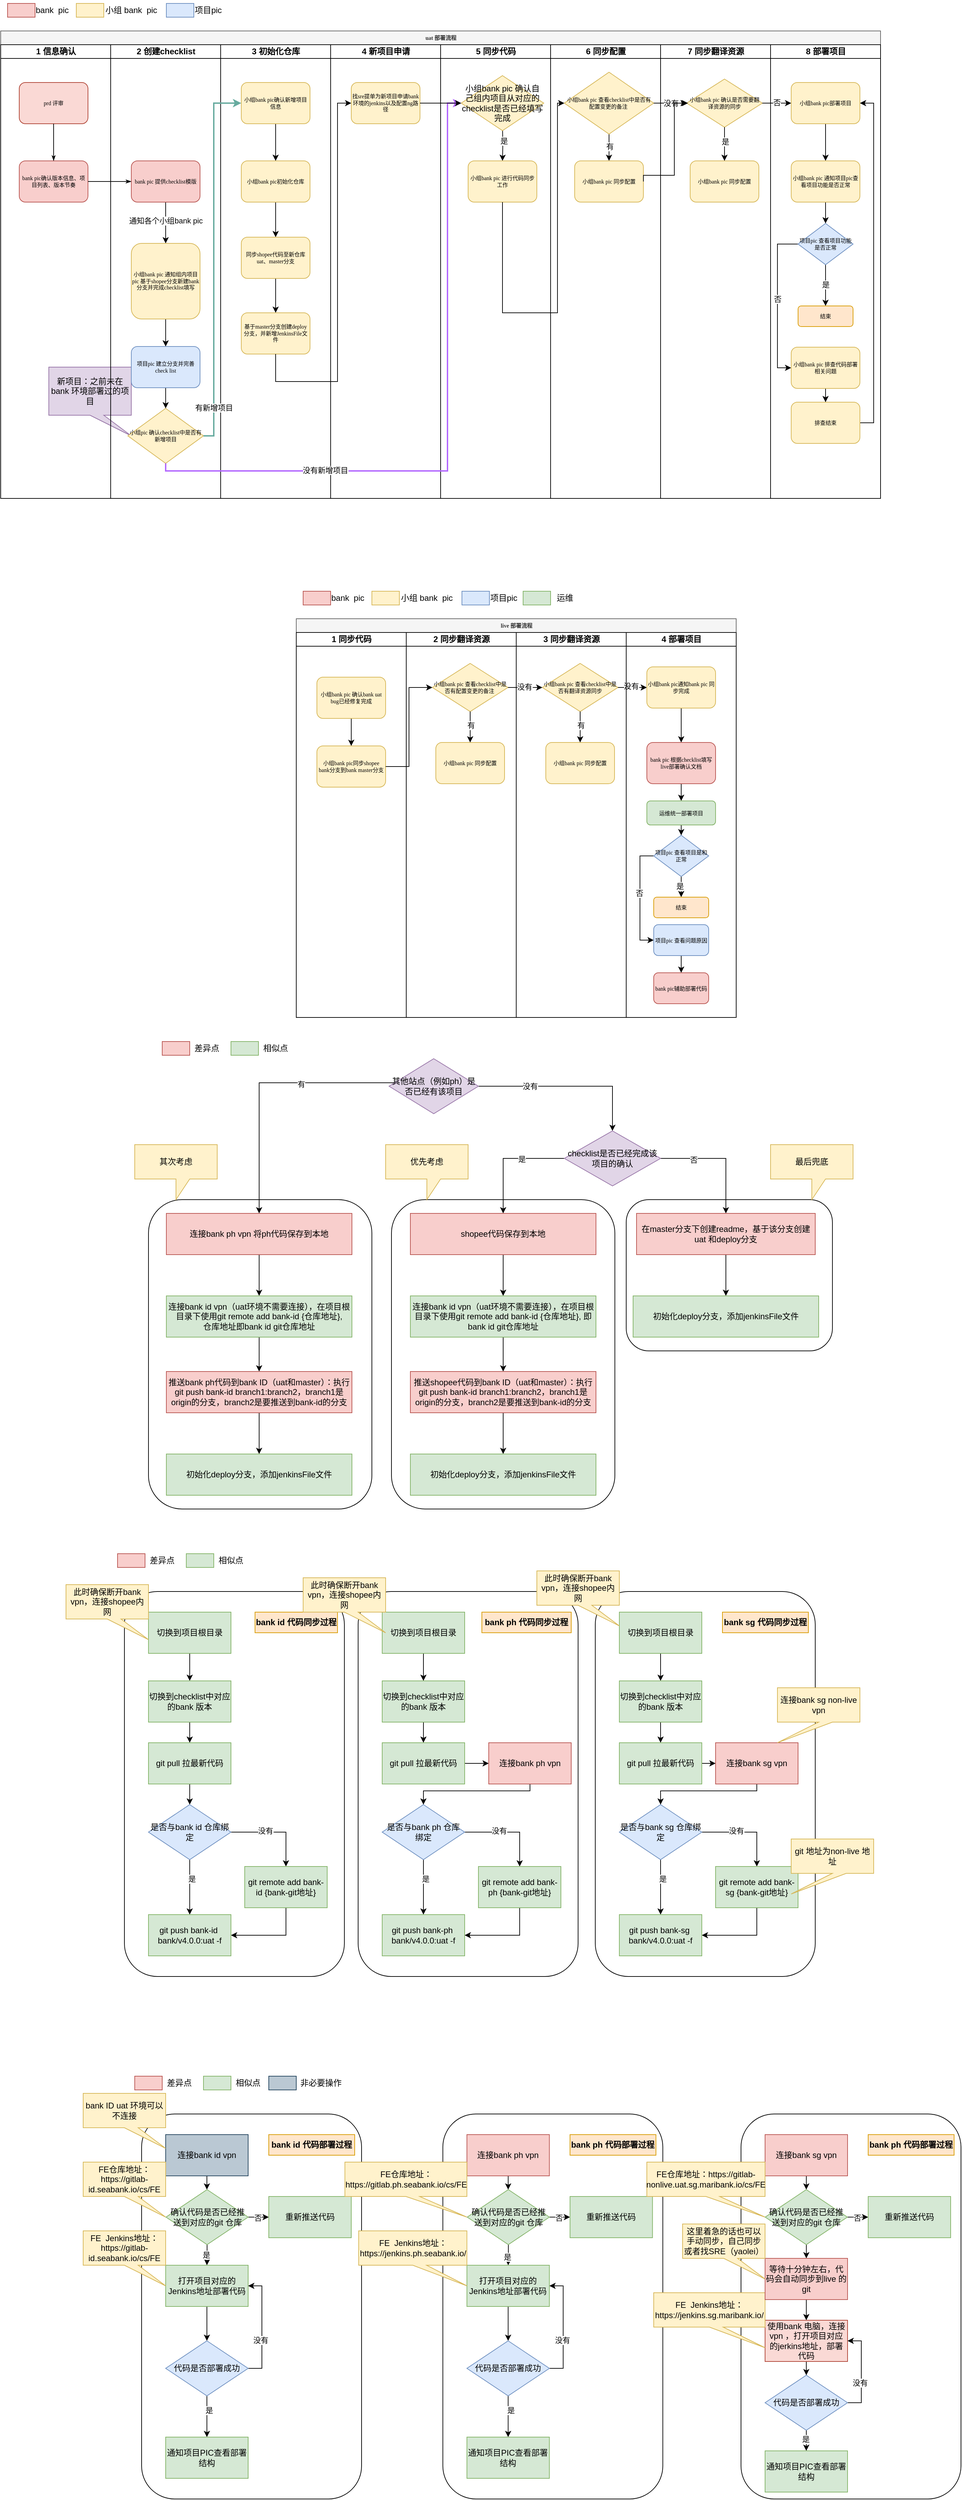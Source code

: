 <mxfile version="21.6.5" type="github">
  <diagram name="Page-1" id="74e2e168-ea6b-b213-b513-2b3c1d86103e">
    <mxGraphModel dx="1695" dy="1891" grid="1" gridSize="10" guides="1" tooltips="1" connect="1" arrows="1" fold="1" page="1" pageScale="1" pageWidth="1100" pageHeight="850" background="none" math="0" shadow="0">
      <root>
        <mxCell id="0" />
        <mxCell id="1" parent="0" />
        <mxCell id="saEO5eg__7vzz_JUaBiZ-66" value="" style="rounded=1;whiteSpace=wrap;html=1;" vertex="1" parent="1">
          <mxGeometry x="250" y="2310" width="320" height="560" as="geometry" />
        </mxCell>
        <mxCell id="saEO5eg__7vzz_JUaBiZ-48" value="" style="rounded=1;whiteSpace=wrap;html=1;" vertex="1" parent="1">
          <mxGeometry x="980" y="1740" width="300" height="220" as="geometry" />
        </mxCell>
        <mxCell id="saEO5eg__7vzz_JUaBiZ-47" value="" style="rounded=1;whiteSpace=wrap;html=1;" vertex="1" parent="1">
          <mxGeometry x="638.5" y="1740" width="325" height="450" as="geometry" />
        </mxCell>
        <mxCell id="saEO5eg__7vzz_JUaBiZ-45" value="" style="rounded=1;whiteSpace=wrap;html=1;" vertex="1" parent="1">
          <mxGeometry x="285" y="1740" width="325" height="450" as="geometry" />
        </mxCell>
        <mxCell id="77e6c97f196da883-1" value="uat 部署流程" style="swimlane;html=1;childLayout=stackLayout;startSize=20;rounded=0;shadow=0;labelBackgroundColor=none;strokeWidth=1;fontFamily=Verdana;fontSize=8;align=center;fillColor=#f5f5f5;fontColor=#333333;strokeColor=#666666;" parent="1" vertex="1">
          <mxGeometry x="70" y="40" width="1280" height="680" as="geometry" />
        </mxCell>
        <mxCell id="77e6c97f196da883-2" value="1 信息确认" style="swimlane;html=1;startSize=20;" parent="77e6c97f196da883-1" vertex="1">
          <mxGeometry y="20" width="160" height="660" as="geometry" />
        </mxCell>
        <mxCell id="saEO5eg__7vzz_JUaBiZ-149" value="新项目：之前未在bank 环境部署过的项目" style="shape=callout;whiteSpace=wrap;html=1;perimeter=calloutPerimeter;position2=1;fillColor=#e1d5e7;strokeColor=#9673a6;" vertex="1" parent="77e6c97f196da883-2">
          <mxGeometry x="70" y="469" width="120" height="100" as="geometry" />
        </mxCell>
        <mxCell id="IIWUCs54Z6hcs_hi1kmr-11" value="prd 评审" style="rounded=1;whiteSpace=wrap;html=1;shadow=0;labelBackgroundColor=none;strokeWidth=1;fontFamily=Verdana;fontSize=8;align=center;fillColor=#fad9d5;strokeColor=#ae4132;" parent="77e6c97f196da883-2" vertex="1">
          <mxGeometry x="27" y="55" width="100" height="60" as="geometry" />
        </mxCell>
        <mxCell id="IIWUCs54Z6hcs_hi1kmr-12" value="bank pic确认版本信息、项目列表、版本节奏" style="rounded=1;whiteSpace=wrap;html=1;shadow=0;labelBackgroundColor=none;strokeWidth=1;fontFamily=Verdana;fontSize=8;align=center;fillColor=#f8cecc;strokeColor=#b85450;" parent="77e6c97f196da883-2" vertex="1">
          <mxGeometry x="27" y="169" width="100" height="60" as="geometry" />
        </mxCell>
        <mxCell id="IIWUCs54Z6hcs_hi1kmr-15" style="edgeStyle=orthogonalEdgeStyle;rounded=1;html=1;labelBackgroundColor=none;startArrow=none;startFill=0;startSize=5;endArrow=classicThin;endFill=1;endSize=5;jettySize=auto;orthogonalLoop=1;strokeWidth=1;fontFamily=Verdana;fontSize=8" parent="77e6c97f196da883-2" source="IIWUCs54Z6hcs_hi1kmr-11" target="IIWUCs54Z6hcs_hi1kmr-12" edge="1">
          <mxGeometry relative="1" as="geometry" />
        </mxCell>
        <mxCell id="77e6c97f196da883-3" value="2 创建checklist" style="swimlane;html=1;startSize=20;" parent="77e6c97f196da883-1" vertex="1">
          <mxGeometry x="160" y="20" width="160" height="660" as="geometry" />
        </mxCell>
        <mxCell id="IIWUCs54Z6hcs_hi1kmr-20" style="edgeStyle=orthogonalEdgeStyle;rounded=0;orthogonalLoop=1;jettySize=auto;html=1;exitX=0.5;exitY=1;exitDx=0;exitDy=0;entryX=0.5;entryY=0;entryDx=0;entryDy=0;" parent="77e6c97f196da883-3" source="IIWUCs54Z6hcs_hi1kmr-13" target="saEO5eg__7vzz_JUaBiZ-151" edge="1">
          <mxGeometry relative="1" as="geometry">
            <mxPoint x="80.0" y="269" as="targetPoint" />
          </mxGeometry>
        </mxCell>
        <mxCell id="IIWUCs54Z6hcs_hi1kmr-21" value="通知各个小组bank pic" style="edgeLabel;html=1;align=center;verticalAlign=middle;resizable=0;points=[];" parent="IIWUCs54Z6hcs_hi1kmr-20" vertex="1" connectable="0">
          <mxGeometry x="-0.363" y="-1" relative="1" as="geometry">
            <mxPoint x="1" y="8" as="offset" />
          </mxGeometry>
        </mxCell>
        <mxCell id="IIWUCs54Z6hcs_hi1kmr-13" value="bank pic 提供checklist模版" style="rounded=1;whiteSpace=wrap;html=1;shadow=0;labelBackgroundColor=none;strokeWidth=1;fontFamily=Verdana;fontSize=8;align=center;fillColor=#f8cecc;strokeColor=#b85450;" parent="77e6c97f196da883-3" vertex="1">
          <mxGeometry x="30" y="169" width="100" height="60" as="geometry" />
        </mxCell>
        <mxCell id="IIWUCs54Z6hcs_hi1kmr-25" value="小组pic 确认checklist中是否有新增项目" style="rhombus;whiteSpace=wrap;html=1;rounded=0;shadow=0;labelBackgroundColor=none;strokeWidth=1;fontFamily=Verdana;fontSize=8;align=center;fillColor=#fff2cc;strokeColor=#d6b656;" parent="77e6c97f196da883-3" vertex="1">
          <mxGeometry x="25" y="529" width="110" height="80" as="geometry" />
        </mxCell>
        <mxCell id="saEO5eg__7vzz_JUaBiZ-158" value="" style="edgeStyle=orthogonalEdgeStyle;rounded=0;orthogonalLoop=1;jettySize=auto;html=1;" edge="1" parent="77e6c97f196da883-3" source="saEO5eg__7vzz_JUaBiZ-151" target="saEO5eg__7vzz_JUaBiZ-153">
          <mxGeometry relative="1" as="geometry" />
        </mxCell>
        <mxCell id="saEO5eg__7vzz_JUaBiZ-151" value="小组bank pic 通知组内项目pic 基于shopee分支新建bank 分支并完成checklist填写" style="rounded=1;whiteSpace=wrap;html=1;shadow=0;labelBackgroundColor=none;strokeWidth=1;fontFamily=Verdana;fontSize=8;align=center;fillColor=#fff2cc;strokeColor=#d6b656;" vertex="1" parent="77e6c97f196da883-3">
          <mxGeometry x="30" y="289" width="100" height="110" as="geometry" />
        </mxCell>
        <mxCell id="saEO5eg__7vzz_JUaBiZ-159" value="" style="edgeStyle=orthogonalEdgeStyle;rounded=0;orthogonalLoop=1;jettySize=auto;html=1;" edge="1" parent="77e6c97f196da883-3" source="saEO5eg__7vzz_JUaBiZ-153" target="IIWUCs54Z6hcs_hi1kmr-25">
          <mxGeometry relative="1" as="geometry" />
        </mxCell>
        <mxCell id="saEO5eg__7vzz_JUaBiZ-153" value="项目pic 建立分支并完善check list" style="rounded=1;whiteSpace=wrap;html=1;shadow=0;labelBackgroundColor=none;strokeWidth=1;fontFamily=Verdana;fontSize=8;align=center;fillColor=#dae8fc;strokeColor=#6c8ebf;" vertex="1" parent="77e6c97f196da883-3">
          <mxGeometry x="30" y="439" width="100" height="60" as="geometry" />
        </mxCell>
        <mxCell id="77e6c97f196da883-4" value="3 初始化仓库" style="swimlane;html=1;startSize=20;" parent="77e6c97f196da883-1" vertex="1">
          <mxGeometry x="320" y="20" width="160" height="660" as="geometry" />
        </mxCell>
        <mxCell id="IIWUCs54Z6hcs_hi1kmr-34" style="edgeStyle=orthogonalEdgeStyle;rounded=0;orthogonalLoop=1;jettySize=auto;html=1;exitX=0.5;exitY=1;exitDx=0;exitDy=0;entryX=0.5;entryY=0;entryDx=0;entryDy=0;" parent="77e6c97f196da883-4" source="IIWUCs54Z6hcs_hi1kmr-30" target="IIWUCs54Z6hcs_hi1kmr-33" edge="1">
          <mxGeometry relative="1" as="geometry" />
        </mxCell>
        <mxCell id="IIWUCs54Z6hcs_hi1kmr-30" value="小组bank pic初始化仓库" style="rounded=1;whiteSpace=wrap;html=1;shadow=0;labelBackgroundColor=none;strokeWidth=1;fontFamily=Verdana;fontSize=8;align=center;fillColor=#fff2cc;strokeColor=#d6b656;" parent="77e6c97f196da883-4" vertex="1">
          <mxGeometry x="30" y="169" width="100" height="60" as="geometry" />
        </mxCell>
        <mxCell id="IIWUCs54Z6hcs_hi1kmr-35" value="" style="edgeStyle=orthogonalEdgeStyle;rounded=0;orthogonalLoop=1;jettySize=auto;html=1;" parent="77e6c97f196da883-4" source="IIWUCs54Z6hcs_hi1kmr-33" target="77e6c97f196da883-8" edge="1">
          <mxGeometry relative="1" as="geometry" />
        </mxCell>
        <mxCell id="IIWUCs54Z6hcs_hi1kmr-33" value="同步shopee代码至新仓库uat、master分支" style="rounded=1;whiteSpace=wrap;html=1;shadow=0;labelBackgroundColor=none;strokeWidth=1;fontFamily=Verdana;fontSize=8;align=center;fillColor=#fff2cc;strokeColor=#d6b656;" parent="77e6c97f196da883-4" vertex="1">
          <mxGeometry x="30" y="280" width="100" height="60" as="geometry" />
        </mxCell>
        <mxCell id="77e6c97f196da883-8" value="基于master分支创建deploy分支，并新增JenkinsFile文件" style="rounded=1;whiteSpace=wrap;html=1;shadow=0;labelBackgroundColor=none;strokeWidth=1;fontFamily=Verdana;fontSize=8;align=center;fillColor=#fff2cc;strokeColor=#d6b656;" parent="77e6c97f196da883-4" vertex="1">
          <mxGeometry x="30" y="390" width="100" height="60" as="geometry" />
        </mxCell>
        <mxCell id="IIWUCs54Z6hcs_hi1kmr-42" style="edgeStyle=orthogonalEdgeStyle;rounded=0;orthogonalLoop=1;jettySize=auto;html=1;entryX=0.5;entryY=0;entryDx=0;entryDy=0;" parent="77e6c97f196da883-4" source="IIWUCs54Z6hcs_hi1kmr-40" target="IIWUCs54Z6hcs_hi1kmr-30" edge="1">
          <mxGeometry relative="1" as="geometry" />
        </mxCell>
        <mxCell id="IIWUCs54Z6hcs_hi1kmr-40" value="小组bank pic确认新增项目信息" style="rounded=1;whiteSpace=wrap;html=1;shadow=0;labelBackgroundColor=none;strokeWidth=1;fontFamily=Verdana;fontSize=8;align=center;fillColor=#fff2cc;strokeColor=#d6b656;" parent="77e6c97f196da883-4" vertex="1">
          <mxGeometry x="30" y="55" width="100" height="60" as="geometry" />
        </mxCell>
        <mxCell id="77e6c97f196da883-5" value="4 新项目申请" style="swimlane;html=1;startSize=20;" parent="77e6c97f196da883-1" vertex="1">
          <mxGeometry x="480" y="20" width="160" height="660" as="geometry" />
        </mxCell>
        <mxCell id="IIWUCs54Z6hcs_hi1kmr-36" value="找sre提单为新项目申请bank环境的jenkins以及配置ng路径" style="rounded=1;whiteSpace=wrap;html=1;shadow=0;labelBackgroundColor=none;strokeWidth=1;fontFamily=Verdana;fontSize=8;align=center;fillColor=#fff2cc;strokeColor=#d6b656;" parent="77e6c97f196da883-5" vertex="1">
          <mxGeometry x="30" y="55" width="100" height="60" as="geometry" />
        </mxCell>
        <mxCell id="77e6c97f196da883-6" value="5 同步代码" style="swimlane;html=1;startSize=20;" parent="77e6c97f196da883-1" vertex="1">
          <mxGeometry x="640" y="20" width="160" height="660" as="geometry">
            <mxRectangle x="640" y="20" width="40" height="660" as="alternateBounds" />
          </mxGeometry>
        </mxCell>
        <mxCell id="IIWUCs54Z6hcs_hi1kmr-51" style="edgeStyle=orthogonalEdgeStyle;rounded=0;orthogonalLoop=1;jettySize=auto;html=1;exitX=0.5;exitY=1;exitDx=0;exitDy=0;entryX=0.5;entryY=0;entryDx=0;entryDy=0;fillColor=#fff2cc;strokeColor=#000000;" parent="77e6c97f196da883-6" target="IIWUCs54Z6hcs_hi1kmr-50" edge="1">
          <mxGeometry relative="1" as="geometry">
            <mxPoint x="90" y="119" as="sourcePoint" />
          </mxGeometry>
        </mxCell>
        <mxCell id="saEO5eg__7vzz_JUaBiZ-163" value="是" style="edgeLabel;html=1;align=center;verticalAlign=middle;resizable=0;points=[];" vertex="1" connectable="0" parent="IIWUCs54Z6hcs_hi1kmr-51">
          <mxGeometry x="-0.358" y="1" relative="1" as="geometry">
            <mxPoint y="5" as="offset" />
          </mxGeometry>
        </mxCell>
        <mxCell id="IIWUCs54Z6hcs_hi1kmr-50" value="小组bank pic 进行代码同步工作" style="rounded=1;whiteSpace=wrap;html=1;shadow=0;labelBackgroundColor=none;strokeWidth=1;fontFamily=Verdana;fontSize=8;align=center;fillColor=#fff2cc;strokeColor=#d6b656;" parent="77e6c97f196da883-6" vertex="1">
          <mxGeometry x="40" y="169" width="100" height="60" as="geometry" />
        </mxCell>
        <mxCell id="saEO5eg__7vzz_JUaBiZ-161" value="小组bank pic 确认自己组内项目从对应的checklist是否已经填写完成" style="rhombus;whiteSpace=wrap;html=1;fillColor=#fff2cc;strokeColor=#d6b656;" vertex="1" parent="77e6c97f196da883-6">
          <mxGeometry x="30" y="45" width="120" height="80" as="geometry" />
        </mxCell>
        <mxCell id="77e6c97f196da883-7" value="6 同步配置" style="swimlane;html=1;startSize=20;" parent="77e6c97f196da883-1" vertex="1">
          <mxGeometry x="800" y="20" width="160" height="660" as="geometry" />
        </mxCell>
        <mxCell id="IIWUCs54Z6hcs_hi1kmr-70" style="edgeStyle=orthogonalEdgeStyle;rounded=0;orthogonalLoop=1;jettySize=auto;html=1;entryX=0.5;entryY=0;entryDx=0;entryDy=0;" parent="77e6c97f196da883-7" source="IIWUCs54Z6hcs_hi1kmr-62" target="IIWUCs54Z6hcs_hi1kmr-65" edge="1">
          <mxGeometry relative="1" as="geometry" />
        </mxCell>
        <mxCell id="IIWUCs54Z6hcs_hi1kmr-71" value="有" style="edgeLabel;html=1;align=center;verticalAlign=middle;resizable=0;points=[];" parent="IIWUCs54Z6hcs_hi1kmr-70" vertex="1" connectable="0">
          <mxGeometry x="-0.14" y="1" relative="1" as="geometry">
            <mxPoint as="offset" />
          </mxGeometry>
        </mxCell>
        <mxCell id="IIWUCs54Z6hcs_hi1kmr-62" value="小组bank pic 查看checklist中是否有配置变更的备注&amp;nbsp;" style="rhombus;whiteSpace=wrap;html=1;rounded=0;shadow=0;labelBackgroundColor=none;strokeWidth=1;fontFamily=Verdana;fontSize=8;align=center;fillColor=#fff2cc;strokeColor=#d6b656;" parent="77e6c97f196da883-7" vertex="1">
          <mxGeometry x="20" y="40" width="130" height="90" as="geometry" />
        </mxCell>
        <mxCell id="IIWUCs54Z6hcs_hi1kmr-65" value="小组bank pic 同步配置" style="rounded=1;whiteSpace=wrap;html=1;shadow=0;labelBackgroundColor=none;strokeWidth=1;fontFamily=Verdana;fontSize=8;align=center;fillColor=#fff2cc;strokeColor=#d6b656;" parent="77e6c97f196da883-7" vertex="1">
          <mxGeometry x="35" y="169" width="100" height="60" as="geometry" />
        </mxCell>
        <mxCell id="IIWUCs54Z6hcs_hi1kmr-16" style="edgeStyle=orthogonalEdgeStyle;rounded=1;html=1;labelBackgroundColor=none;startArrow=none;startFill=0;startSize=5;endArrow=classicThin;endFill=1;endSize=5;jettySize=auto;orthogonalLoop=1;strokeWidth=1;fontFamily=Verdana;fontSize=8" parent="77e6c97f196da883-1" source="IIWUCs54Z6hcs_hi1kmr-12" target="IIWUCs54Z6hcs_hi1kmr-13" edge="1">
          <mxGeometry relative="1" as="geometry" />
        </mxCell>
        <mxCell id="IIWUCs54Z6hcs_hi1kmr-31" style="edgeStyle=orthogonalEdgeStyle;rounded=0;orthogonalLoop=1;jettySize=auto;html=1;fillColor=#f8cecc;strokeColor=#B266FF;strokeWidth=2;entryX=0;entryY=0.5;entryDx=0;entryDy=0;" parent="77e6c97f196da883-1" source="IIWUCs54Z6hcs_hi1kmr-25" target="saEO5eg__7vzz_JUaBiZ-161" edge="1">
          <mxGeometry relative="1" as="geometry">
            <Array as="points">
              <mxPoint x="240" y="640" />
              <mxPoint x="650" y="640" />
              <mxPoint x="650" y="105" />
            </Array>
            <mxPoint x="670" y="100" as="targetPoint" />
          </mxGeometry>
        </mxCell>
        <mxCell id="IIWUCs54Z6hcs_hi1kmr-32" value="没有新增项目" style="edgeLabel;html=1;align=center;verticalAlign=middle;resizable=0;points=[];" parent="IIWUCs54Z6hcs_hi1kmr-31" vertex="1" connectable="0">
          <mxGeometry x="-0.369" y="1" relative="1" as="geometry">
            <mxPoint x="-65" as="offset" />
          </mxGeometry>
        </mxCell>
        <mxCell id="IIWUCs54Z6hcs_hi1kmr-37" style="edgeStyle=orthogonalEdgeStyle;rounded=0;orthogonalLoop=1;jettySize=auto;html=1;entryX=0;entryY=0.5;entryDx=0;entryDy=0;exitX=0.5;exitY=1;exitDx=0;exitDy=0;" parent="77e6c97f196da883-1" source="77e6c97f196da883-8" target="IIWUCs54Z6hcs_hi1kmr-36" edge="1">
          <mxGeometry relative="1" as="geometry">
            <Array as="points">
              <mxPoint x="400" y="510" />
              <mxPoint x="490" y="510" />
              <mxPoint x="490" y="105" />
            </Array>
          </mxGeometry>
        </mxCell>
        <mxCell id="IIWUCs54Z6hcs_hi1kmr-38" style="edgeStyle=orthogonalEdgeStyle;rounded=0;orthogonalLoop=1;jettySize=auto;html=1;entryX=0;entryY=0.5;entryDx=0;entryDy=0;strokeColor=#67AB9F;exitX=1;exitY=0.5;exitDx=0;exitDy=0;strokeWidth=2;" parent="77e6c97f196da883-1" source="IIWUCs54Z6hcs_hi1kmr-25" target="IIWUCs54Z6hcs_hi1kmr-40" edge="1">
          <mxGeometry relative="1" as="geometry">
            <mxPoint x="270" y="565" as="sourcePoint" />
            <mxPoint x="340" y="120" as="targetPoint" />
            <Array as="points">
              <mxPoint x="310" y="589" />
              <mxPoint x="310" y="105" />
            </Array>
          </mxGeometry>
        </mxCell>
        <mxCell id="IIWUCs54Z6hcs_hi1kmr-39" value="有新增项目" style="edgeLabel;html=1;align=center;verticalAlign=middle;resizable=0;points=[];" parent="IIWUCs54Z6hcs_hi1kmr-38" vertex="1" connectable="0">
          <mxGeometry x="-0.94" y="3" relative="1" as="geometry">
            <mxPoint x="3" y="-40" as="offset" />
          </mxGeometry>
        </mxCell>
        <mxCell id="IIWUCs54Z6hcs_hi1kmr-69" style="edgeStyle=orthogonalEdgeStyle;rounded=0;orthogonalLoop=1;jettySize=auto;html=1;entryX=0;entryY=0.5;entryDx=0;entryDy=0;" parent="77e6c97f196da883-1" source="IIWUCs54Z6hcs_hi1kmr-50" target="IIWUCs54Z6hcs_hi1kmr-62" edge="1">
          <mxGeometry relative="1" as="geometry">
            <Array as="points">
              <mxPoint x="730" y="410" />
              <mxPoint x="810" y="410" />
              <mxPoint x="810" y="105" />
            </Array>
          </mxGeometry>
        </mxCell>
        <mxCell id="IIWUCs54Z6hcs_hi1kmr-45" style="edgeStyle=orthogonalEdgeStyle;rounded=0;orthogonalLoop=1;jettySize=auto;html=1;entryX=0;entryY=0.5;entryDx=0;entryDy=0;" parent="77e6c97f196da883-1" source="IIWUCs54Z6hcs_hi1kmr-36" edge="1" target="saEO5eg__7vzz_JUaBiZ-161">
          <mxGeometry relative="1" as="geometry">
            <mxPoint x="680" y="100" as="targetPoint" />
          </mxGeometry>
        </mxCell>
        <mxCell id="IIWUCs54Z6hcs_hi1kmr-1" value="7 同步翻译资源" style="swimlane;html=1;startSize=20;" parent="1" vertex="1">
          <mxGeometry x="1030" y="60" width="160" height="660" as="geometry" />
        </mxCell>
        <mxCell id="IIWUCs54Z6hcs_hi1kmr-74" value="小组bank pic 确认是否需要翻译资源的同步" style="rhombus;whiteSpace=wrap;html=1;rounded=0;shadow=0;labelBackgroundColor=none;strokeWidth=1;fontFamily=Verdana;fontSize=8;align=center;fillColor=#fff2cc;strokeColor=#d6b656;" parent="IIWUCs54Z6hcs_hi1kmr-1" vertex="1">
          <mxGeometry x="38" y="50" width="110" height="70" as="geometry" />
        </mxCell>
        <mxCell id="IIWUCs54Z6hcs_hi1kmr-75" value="小组bank pic 同步配置" style="rounded=1;whiteSpace=wrap;html=1;shadow=0;labelBackgroundColor=none;strokeWidth=1;fontFamily=Verdana;fontSize=8;align=center;fillColor=#fff2cc;strokeColor=#d6b656;" parent="IIWUCs54Z6hcs_hi1kmr-1" vertex="1">
          <mxGeometry x="43" y="169" width="100" height="60" as="geometry" />
        </mxCell>
        <mxCell id="IIWUCs54Z6hcs_hi1kmr-72" style="edgeStyle=orthogonalEdgeStyle;rounded=0;orthogonalLoop=1;jettySize=auto;html=1;entryX=0.5;entryY=0;entryDx=0;entryDy=0;" parent="IIWUCs54Z6hcs_hi1kmr-1" source="IIWUCs54Z6hcs_hi1kmr-74" target="IIWUCs54Z6hcs_hi1kmr-75" edge="1">
          <mxGeometry relative="1" as="geometry" />
        </mxCell>
        <mxCell id="IIWUCs54Z6hcs_hi1kmr-73" value="是" style="edgeLabel;html=1;align=center;verticalAlign=middle;resizable=0;points=[];" parent="IIWUCs54Z6hcs_hi1kmr-72" vertex="1" connectable="0">
          <mxGeometry x="-0.14" y="1" relative="1" as="geometry">
            <mxPoint as="offset" />
          </mxGeometry>
        </mxCell>
        <mxCell id="IIWUCs54Z6hcs_hi1kmr-3" value="8 部署项目" style="swimlane;html=1;startSize=20;" parent="1" vertex="1">
          <mxGeometry x="1190" y="60" width="160" height="660" as="geometry" />
        </mxCell>
        <mxCell id="IIWUCs54Z6hcs_hi1kmr-81" style="edgeStyle=orthogonalEdgeStyle;rounded=0;orthogonalLoop=1;jettySize=auto;html=1;entryX=0.5;entryY=0;entryDx=0;entryDy=0;" parent="IIWUCs54Z6hcs_hi1kmr-3" source="IIWUCs54Z6hcs_hi1kmr-79" target="IIWUCs54Z6hcs_hi1kmr-80" edge="1">
          <mxGeometry relative="1" as="geometry" />
        </mxCell>
        <mxCell id="IIWUCs54Z6hcs_hi1kmr-79" value="小组bank pic部署项目" style="rounded=1;whiteSpace=wrap;html=1;shadow=0;labelBackgroundColor=none;strokeWidth=1;fontFamily=Verdana;fontSize=8;align=center;fillColor=#fff2cc;strokeColor=#d6b656;" parent="IIWUCs54Z6hcs_hi1kmr-3" vertex="1">
          <mxGeometry x="30" y="55" width="100" height="60" as="geometry" />
        </mxCell>
        <mxCell id="IIWUCs54Z6hcs_hi1kmr-92" style="edgeStyle=orthogonalEdgeStyle;rounded=0;orthogonalLoop=1;jettySize=auto;html=1;exitX=0.5;exitY=1;exitDx=0;exitDy=0;entryX=0.5;entryY=0;entryDx=0;entryDy=0;" parent="IIWUCs54Z6hcs_hi1kmr-3" source="IIWUCs54Z6hcs_hi1kmr-80" edge="1">
          <mxGeometry relative="1" as="geometry">
            <mxPoint x="80" y="260" as="targetPoint" />
          </mxGeometry>
        </mxCell>
        <mxCell id="IIWUCs54Z6hcs_hi1kmr-80" value="小组bank pic 通知项目pic查看项目功能是否正常" style="rounded=1;whiteSpace=wrap;html=1;shadow=0;labelBackgroundColor=none;strokeWidth=1;fontFamily=Verdana;fontSize=8;align=center;fillColor=#fff2cc;strokeColor=#d6b656;" parent="IIWUCs54Z6hcs_hi1kmr-3" vertex="1">
          <mxGeometry x="30" y="169" width="100" height="60" as="geometry" />
        </mxCell>
        <mxCell id="IIWUCs54Z6hcs_hi1kmr-94" style="edgeStyle=orthogonalEdgeStyle;rounded=0;orthogonalLoop=1;jettySize=auto;html=1;" parent="IIWUCs54Z6hcs_hi1kmr-3" source="IIWUCs54Z6hcs_hi1kmr-93" edge="1">
          <mxGeometry relative="1" as="geometry">
            <mxPoint x="80" y="380" as="targetPoint" />
          </mxGeometry>
        </mxCell>
        <mxCell id="IIWUCs54Z6hcs_hi1kmr-95" value="是" style="edgeLabel;html=1;align=center;verticalAlign=middle;resizable=0;points=[];" parent="IIWUCs54Z6hcs_hi1kmr-94" vertex="1" connectable="0">
          <mxGeometry x="0.008" y="2" relative="1" as="geometry">
            <mxPoint x="-3" y="-1" as="offset" />
          </mxGeometry>
        </mxCell>
        <mxCell id="IIWUCs54Z6hcs_hi1kmr-98" style="edgeStyle=orthogonalEdgeStyle;rounded=0;orthogonalLoop=1;jettySize=auto;html=1;entryX=0;entryY=0.5;entryDx=0;entryDy=0;" parent="IIWUCs54Z6hcs_hi1kmr-3" source="IIWUCs54Z6hcs_hi1kmr-93" target="IIWUCs54Z6hcs_hi1kmr-99" edge="1">
          <mxGeometry relative="1" as="geometry">
            <mxPoint x="20" y="490" as="targetPoint" />
            <Array as="points">
              <mxPoint x="10" y="290" />
              <mxPoint x="10" y="470" />
            </Array>
          </mxGeometry>
        </mxCell>
        <mxCell id="saEO5eg__7vzz_JUaBiZ-164" value="否" style="edgeLabel;html=1;align=center;verticalAlign=middle;resizable=0;points=[];" vertex="1" connectable="0" parent="IIWUCs54Z6hcs_hi1kmr-98">
          <mxGeometry x="-0.046" relative="1" as="geometry">
            <mxPoint as="offset" />
          </mxGeometry>
        </mxCell>
        <mxCell id="IIWUCs54Z6hcs_hi1kmr-93" value="项目pic 查看项目功能是否正常" style="rhombus;whiteSpace=wrap;html=1;rounded=0;shadow=0;labelBackgroundColor=none;strokeWidth=1;fontFamily=Verdana;fontSize=8;align=center;fillColor=#dae8fc;strokeColor=#6c8ebf;" parent="IIWUCs54Z6hcs_hi1kmr-3" vertex="1">
          <mxGeometry x="40" y="260" width="80" height="60" as="geometry" />
        </mxCell>
        <mxCell id="IIWUCs54Z6hcs_hi1kmr-96" value="结束" style="rounded=1;whiteSpace=wrap;html=1;shadow=0;labelBackgroundColor=none;strokeWidth=1;fontFamily=Verdana;fontSize=8;align=center;fillColor=#ffe6cc;strokeColor=#d79b00;" parent="IIWUCs54Z6hcs_hi1kmr-3" vertex="1">
          <mxGeometry x="40" y="380" width="80" height="30" as="geometry" />
        </mxCell>
        <mxCell id="saEO5eg__7vzz_JUaBiZ-165" style="edgeStyle=orthogonalEdgeStyle;rounded=0;orthogonalLoop=1;jettySize=auto;html=1;entryX=1;entryY=0.5;entryDx=0;entryDy=0;exitX=1;exitY=0.5;exitDx=0;exitDy=0;" edge="1" parent="IIWUCs54Z6hcs_hi1kmr-3" source="saEO5eg__7vzz_JUaBiZ-166" target="IIWUCs54Z6hcs_hi1kmr-79">
          <mxGeometry relative="1" as="geometry">
            <mxPoint x="100.004" y="450" as="sourcePoint" />
            <mxPoint x="149.97" y="80" as="targetPoint" />
          </mxGeometry>
        </mxCell>
        <mxCell id="saEO5eg__7vzz_JUaBiZ-167" value="" style="edgeStyle=orthogonalEdgeStyle;rounded=0;orthogonalLoop=1;jettySize=auto;html=1;" edge="1" parent="IIWUCs54Z6hcs_hi1kmr-3" source="IIWUCs54Z6hcs_hi1kmr-99" target="saEO5eg__7vzz_JUaBiZ-166">
          <mxGeometry relative="1" as="geometry" />
        </mxCell>
        <mxCell id="IIWUCs54Z6hcs_hi1kmr-99" value="小组bank pic 排查代码部署相关问题" style="rounded=1;whiteSpace=wrap;html=1;shadow=0;labelBackgroundColor=none;strokeWidth=1;fontFamily=Verdana;fontSize=8;align=center;fillColor=#fff2cc;strokeColor=#d6b656;" parent="IIWUCs54Z6hcs_hi1kmr-3" vertex="1">
          <mxGeometry x="30" y="440" width="100" height="60" as="geometry" />
        </mxCell>
        <mxCell id="saEO5eg__7vzz_JUaBiZ-166" value="排查结束" style="rounded=1;whiteSpace=wrap;html=1;shadow=0;labelBackgroundColor=none;strokeWidth=1;fontFamily=Verdana;fontSize=8;align=center;fillColor=#fff2cc;strokeColor=#d6b656;" vertex="1" parent="IIWUCs54Z6hcs_hi1kmr-3">
          <mxGeometry x="30" y="520" width="100" height="60" as="geometry" />
        </mxCell>
        <mxCell id="IIWUCs54Z6hcs_hi1kmr-76" style="edgeStyle=orthogonalEdgeStyle;rounded=0;orthogonalLoop=1;jettySize=auto;html=1;exitX=1;exitY=0.5;exitDx=0;exitDy=0;entryX=0;entryY=0.5;entryDx=0;entryDy=0;" parent="1" source="IIWUCs54Z6hcs_hi1kmr-62" target="IIWUCs54Z6hcs_hi1kmr-74" edge="1">
          <mxGeometry relative="1" as="geometry" />
        </mxCell>
        <mxCell id="IIWUCs54Z6hcs_hi1kmr-77" value="没有" style="edgeLabel;html=1;align=center;verticalAlign=middle;resizable=0;points=[];" parent="IIWUCs54Z6hcs_hi1kmr-76" vertex="1" connectable="0">
          <mxGeometry x="0.05" relative="1" as="geometry">
            <mxPoint as="offset" />
          </mxGeometry>
        </mxCell>
        <mxCell id="IIWUCs54Z6hcs_hi1kmr-82" value="" style="rounded=0;whiteSpace=wrap;html=1;fillColor=#f8cecc;strokeColor=#b85450;" parent="1" vertex="1">
          <mxGeometry x="80" width="40" height="20" as="geometry" />
        </mxCell>
        <mxCell id="IIWUCs54Z6hcs_hi1kmr-83" value="bank&amp;nbsp; pic" style="text;html=1;strokeColor=none;fillColor=none;align=center;verticalAlign=middle;whiteSpace=wrap;rounded=0;" parent="1" vertex="1">
          <mxGeometry x="100" y="-5" width="90" height="30" as="geometry" />
        </mxCell>
        <mxCell id="IIWUCs54Z6hcs_hi1kmr-84" value="" style="rounded=0;whiteSpace=wrap;html=1;fillColor=#fff2cc;strokeColor=#d6b656;" parent="1" vertex="1">
          <mxGeometry x="180" width="40" height="20" as="geometry" />
        </mxCell>
        <mxCell id="IIWUCs54Z6hcs_hi1kmr-85" value="小组 bank&amp;nbsp; pic" style="text;html=1;strokeColor=none;fillColor=none;align=center;verticalAlign=middle;whiteSpace=wrap;rounded=0;" parent="1" vertex="1">
          <mxGeometry x="215" y="-5" width="90" height="30" as="geometry" />
        </mxCell>
        <mxCell id="IIWUCs54Z6hcs_hi1kmr-86" value="" style="rounded=0;whiteSpace=wrap;html=1;fillColor=#dae8fc;strokeColor=#6c8ebf;" parent="1" vertex="1">
          <mxGeometry x="311" width="40" height="20" as="geometry" />
        </mxCell>
        <mxCell id="IIWUCs54Z6hcs_hi1kmr-87" value="项目pic" style="text;html=1;strokeColor=none;fillColor=none;align=center;verticalAlign=middle;whiteSpace=wrap;rounded=0;" parent="1" vertex="1">
          <mxGeometry x="327" y="-5" width="90" height="30" as="geometry" />
        </mxCell>
        <mxCell id="IIWUCs54Z6hcs_hi1kmr-89" style="edgeStyle=orthogonalEdgeStyle;rounded=0;orthogonalLoop=1;jettySize=auto;html=1;exitX=1;exitY=0.5;exitDx=0;exitDy=0;entryX=0;entryY=0.5;entryDx=0;entryDy=0;" parent="1" source="IIWUCs54Z6hcs_hi1kmr-74" target="IIWUCs54Z6hcs_hi1kmr-79" edge="1">
          <mxGeometry relative="1" as="geometry" />
        </mxCell>
        <mxCell id="IIWUCs54Z6hcs_hi1kmr-90" value="否" style="edgeLabel;html=1;align=center;verticalAlign=middle;resizable=0;points=[];" parent="IIWUCs54Z6hcs_hi1kmr-89" vertex="1" connectable="0">
          <mxGeometry x="-0.009" y="1" relative="1" as="geometry">
            <mxPoint as="offset" />
          </mxGeometry>
        </mxCell>
        <mxCell id="IIWUCs54Z6hcs_hi1kmr-174" value="live 部署流程" style="swimlane;html=1;childLayout=stackLayout;startSize=20;rounded=0;shadow=0;labelBackgroundColor=none;strokeWidth=1;fontFamily=Verdana;fontSize=8;align=center;fillColor=#f5f5f5;fontColor=#333333;strokeColor=#666666;" parent="1" vertex="1">
          <mxGeometry x="500" y="895" width="640" height="580" as="geometry" />
        </mxCell>
        <mxCell id="IIWUCs54Z6hcs_hi1kmr-175" value="1 同步代码" style="swimlane;html=1;startSize=20;" parent="IIWUCs54Z6hcs_hi1kmr-174" vertex="1">
          <mxGeometry y="20" width="160" height="560" as="geometry" />
        </mxCell>
        <mxCell id="IIWUCs54Z6hcs_hi1kmr-177" value="小组bank pic同步shopee bank分支到bank master分支" style="rounded=1;whiteSpace=wrap;html=1;shadow=0;labelBackgroundColor=none;strokeWidth=1;fontFamily=Verdana;fontSize=8;align=center;fillColor=#fff2cc;strokeColor=#d6b656;" parent="IIWUCs54Z6hcs_hi1kmr-175" vertex="1">
          <mxGeometry x="30" y="165" width="100" height="60" as="geometry" />
        </mxCell>
        <mxCell id="IIWUCs54Z6hcs_hi1kmr-210" style="edgeStyle=orthogonalEdgeStyle;rounded=0;orthogonalLoop=1;jettySize=auto;html=1;entryX=0.5;entryY=0;entryDx=0;entryDy=0;" parent="IIWUCs54Z6hcs_hi1kmr-175" source="IIWUCs54Z6hcs_hi1kmr-209" target="IIWUCs54Z6hcs_hi1kmr-177" edge="1">
          <mxGeometry relative="1" as="geometry" />
        </mxCell>
        <mxCell id="IIWUCs54Z6hcs_hi1kmr-209" value="小组bank pic 确认bank uat bug已经修复完成" style="rounded=1;whiteSpace=wrap;html=1;shadow=0;labelBackgroundColor=none;strokeWidth=1;fontFamily=Verdana;fontSize=8;align=center;fillColor=#fff2cc;strokeColor=#d6b656;" parent="IIWUCs54Z6hcs_hi1kmr-175" vertex="1">
          <mxGeometry x="30" y="65" width="100" height="60" as="geometry" />
        </mxCell>
        <mxCell id="IIWUCs54Z6hcs_hi1kmr-185" value="2 同步翻译资源" style="swimlane;html=1;startSize=20;" parent="IIWUCs54Z6hcs_hi1kmr-174" vertex="1">
          <mxGeometry x="160" y="20" width="160" height="560" as="geometry" />
        </mxCell>
        <mxCell id="IIWUCs54Z6hcs_hi1kmr-186" value="小组bank pic 查看checklist中是否有配置变更的备注&amp;nbsp;" style="rhombus;whiteSpace=wrap;html=1;rounded=0;shadow=0;labelBackgroundColor=none;strokeWidth=1;fontFamily=Verdana;fontSize=8;align=center;fillColor=#fff2cc;strokeColor=#d6b656;" parent="IIWUCs54Z6hcs_hi1kmr-185" vertex="1">
          <mxGeometry x="38" y="45" width="110" height="70" as="geometry" />
        </mxCell>
        <mxCell id="IIWUCs54Z6hcs_hi1kmr-187" value="小组bank pic 同步配置" style="rounded=1;whiteSpace=wrap;html=1;shadow=0;labelBackgroundColor=none;strokeWidth=1;fontFamily=Verdana;fontSize=8;align=center;fillColor=#fff2cc;strokeColor=#d6b656;" parent="IIWUCs54Z6hcs_hi1kmr-185" vertex="1">
          <mxGeometry x="43" y="160" width="100" height="60" as="geometry" />
        </mxCell>
        <mxCell id="IIWUCs54Z6hcs_hi1kmr-188" style="edgeStyle=orthogonalEdgeStyle;rounded=0;orthogonalLoop=1;jettySize=auto;html=1;entryX=0.5;entryY=0;entryDx=0;entryDy=0;" parent="IIWUCs54Z6hcs_hi1kmr-185" source="IIWUCs54Z6hcs_hi1kmr-186" target="IIWUCs54Z6hcs_hi1kmr-187" edge="1">
          <mxGeometry relative="1" as="geometry" />
        </mxCell>
        <mxCell id="IIWUCs54Z6hcs_hi1kmr-189" value="有" style="edgeLabel;html=1;align=center;verticalAlign=middle;resizable=0;points=[];" parent="IIWUCs54Z6hcs_hi1kmr-188" vertex="1" connectable="0">
          <mxGeometry x="-0.14" y="1" relative="1" as="geometry">
            <mxPoint as="offset" />
          </mxGeometry>
        </mxCell>
        <mxCell id="IIWUCs54Z6hcs_hi1kmr-211" style="edgeStyle=orthogonalEdgeStyle;rounded=0;orthogonalLoop=1;jettySize=auto;html=1;entryX=0;entryY=0.5;entryDx=0;entryDy=0;" parent="IIWUCs54Z6hcs_hi1kmr-174" source="IIWUCs54Z6hcs_hi1kmr-177" target="IIWUCs54Z6hcs_hi1kmr-186" edge="1">
          <mxGeometry relative="1" as="geometry" />
        </mxCell>
        <mxCell id="IIWUCs54Z6hcs_hi1kmr-212" value="3 同步翻译资源" style="swimlane;html=1;startSize=20;" parent="IIWUCs54Z6hcs_hi1kmr-174" vertex="1">
          <mxGeometry x="320" y="20" width="160" height="560" as="geometry" />
        </mxCell>
        <mxCell id="IIWUCs54Z6hcs_hi1kmr-213" value="小组bank pic 查看checklist中是否有翻译资源同步" style="rhombus;whiteSpace=wrap;html=1;rounded=0;shadow=0;labelBackgroundColor=none;strokeWidth=1;fontFamily=Verdana;fontSize=8;align=center;fillColor=#fff2cc;strokeColor=#d6b656;" parent="IIWUCs54Z6hcs_hi1kmr-212" vertex="1">
          <mxGeometry x="38" y="45" width="110" height="70" as="geometry" />
        </mxCell>
        <mxCell id="IIWUCs54Z6hcs_hi1kmr-214" value="小组bank pic 同步配置" style="rounded=1;whiteSpace=wrap;html=1;shadow=0;labelBackgroundColor=none;strokeWidth=1;fontFamily=Verdana;fontSize=8;align=center;fillColor=#fff2cc;strokeColor=#d6b656;" parent="IIWUCs54Z6hcs_hi1kmr-212" vertex="1">
          <mxGeometry x="43" y="160" width="100" height="60" as="geometry" />
        </mxCell>
        <mxCell id="IIWUCs54Z6hcs_hi1kmr-215" style="edgeStyle=orthogonalEdgeStyle;rounded=0;orthogonalLoop=1;jettySize=auto;html=1;entryX=0.5;entryY=0;entryDx=0;entryDy=0;" parent="IIWUCs54Z6hcs_hi1kmr-212" source="IIWUCs54Z6hcs_hi1kmr-213" target="IIWUCs54Z6hcs_hi1kmr-214" edge="1">
          <mxGeometry relative="1" as="geometry" />
        </mxCell>
        <mxCell id="IIWUCs54Z6hcs_hi1kmr-216" value="有" style="edgeLabel;html=1;align=center;verticalAlign=middle;resizable=0;points=[];" parent="IIWUCs54Z6hcs_hi1kmr-215" vertex="1" connectable="0">
          <mxGeometry x="-0.14" y="1" relative="1" as="geometry">
            <mxPoint as="offset" />
          </mxGeometry>
        </mxCell>
        <mxCell id="IIWUCs54Z6hcs_hi1kmr-217" style="edgeStyle=orthogonalEdgeStyle;rounded=0;orthogonalLoop=1;jettySize=auto;html=1;exitX=1;exitY=0.5;exitDx=0;exitDy=0;entryX=0;entryY=0.5;entryDx=0;entryDy=0;" parent="IIWUCs54Z6hcs_hi1kmr-174" source="IIWUCs54Z6hcs_hi1kmr-186" target="IIWUCs54Z6hcs_hi1kmr-213" edge="1">
          <mxGeometry relative="1" as="geometry" />
        </mxCell>
        <mxCell id="IIWUCs54Z6hcs_hi1kmr-218" value="没有" style="edgeLabel;html=1;align=center;verticalAlign=middle;resizable=0;points=[];" parent="IIWUCs54Z6hcs_hi1kmr-217" vertex="1" connectable="0">
          <mxGeometry x="-0.045" y="1" relative="1" as="geometry">
            <mxPoint as="offset" />
          </mxGeometry>
        </mxCell>
        <mxCell id="IIWUCs54Z6hcs_hi1kmr-219" style="edgeStyle=orthogonalEdgeStyle;rounded=0;orthogonalLoop=1;jettySize=auto;html=1;entryX=0;entryY=0.5;entryDx=0;entryDy=0;" parent="IIWUCs54Z6hcs_hi1kmr-174" source="IIWUCs54Z6hcs_hi1kmr-213" target="IIWUCs54Z6hcs_hi1kmr-194" edge="1">
          <mxGeometry relative="1" as="geometry" />
        </mxCell>
        <mxCell id="IIWUCs54Z6hcs_hi1kmr-220" value="没有" style="edgeLabel;html=1;align=center;verticalAlign=middle;resizable=0;points=[];" parent="IIWUCs54Z6hcs_hi1kmr-219" vertex="1" connectable="0">
          <mxGeometry x="-0.102" y="2" relative="1" as="geometry">
            <mxPoint as="offset" />
          </mxGeometry>
        </mxCell>
        <mxCell id="IIWUCs54Z6hcs_hi1kmr-192" value="4 部署项目" style="swimlane;html=1;startSize=20;" parent="IIWUCs54Z6hcs_hi1kmr-174" vertex="1">
          <mxGeometry x="480" y="20" width="160" height="560" as="geometry" />
        </mxCell>
        <mxCell id="IIWUCs54Z6hcs_hi1kmr-193" style="edgeStyle=orthogonalEdgeStyle;rounded=0;orthogonalLoop=1;jettySize=auto;html=1;entryX=0.5;entryY=0;entryDx=0;entryDy=0;" parent="IIWUCs54Z6hcs_hi1kmr-192" source="IIWUCs54Z6hcs_hi1kmr-194" target="IIWUCs54Z6hcs_hi1kmr-196" edge="1">
          <mxGeometry relative="1" as="geometry" />
        </mxCell>
        <mxCell id="IIWUCs54Z6hcs_hi1kmr-194" value="小组bank pic通知bank pic 同步完成" style="rounded=1;whiteSpace=wrap;html=1;shadow=0;labelBackgroundColor=none;strokeWidth=1;fontFamily=Verdana;fontSize=8;align=center;fillColor=#fff2cc;strokeColor=#d6b656;" parent="IIWUCs54Z6hcs_hi1kmr-192" vertex="1">
          <mxGeometry x="30" y="50" width="100" height="60" as="geometry" />
        </mxCell>
        <mxCell id="IIWUCs54Z6hcs_hi1kmr-195" style="edgeStyle=orthogonalEdgeStyle;rounded=0;orthogonalLoop=1;jettySize=auto;html=1;exitX=0.5;exitY=1;exitDx=0;exitDy=0;entryX=0.5;entryY=0;entryDx=0;entryDy=0;" parent="IIWUCs54Z6hcs_hi1kmr-192" source="IIWUCs54Z6hcs_hi1kmr-196" target="IIWUCs54Z6hcs_hi1kmr-201" edge="1">
          <mxGeometry relative="1" as="geometry">
            <mxPoint x="80" y="260" as="targetPoint" />
          </mxGeometry>
        </mxCell>
        <mxCell id="IIWUCs54Z6hcs_hi1kmr-196" value="bank pic 根据checklist填写live部署确认文档" style="rounded=1;whiteSpace=wrap;html=1;shadow=0;labelBackgroundColor=none;strokeWidth=1;fontFamily=Verdana;fontSize=8;align=center;fillColor=#f8cecc;strokeColor=#b85450;" parent="IIWUCs54Z6hcs_hi1kmr-192" vertex="1">
          <mxGeometry x="30" y="160" width="100" height="60" as="geometry" />
        </mxCell>
        <mxCell id="IIWUCs54Z6hcs_hi1kmr-229" style="edgeStyle=orthogonalEdgeStyle;rounded=0;orthogonalLoop=1;jettySize=auto;html=1;entryX=0.5;entryY=0;entryDx=0;entryDy=0;" parent="IIWUCs54Z6hcs_hi1kmr-192" source="IIWUCs54Z6hcs_hi1kmr-201" target="IIWUCs54Z6hcs_hi1kmr-224" edge="1">
          <mxGeometry relative="1" as="geometry" />
        </mxCell>
        <mxCell id="IIWUCs54Z6hcs_hi1kmr-201" value="运维统一部署项目" style="rounded=1;whiteSpace=wrap;html=1;shadow=0;labelBackgroundColor=none;strokeWidth=1;fontFamily=Verdana;fontSize=8;align=center;fillColor=#d5e8d4;strokeColor=#82b366;" parent="IIWUCs54Z6hcs_hi1kmr-192" vertex="1">
          <mxGeometry x="30" y="245" width="100" height="35" as="geometry" />
        </mxCell>
        <mxCell id="IIWUCs54Z6hcs_hi1kmr-222" style="edgeStyle=orthogonalEdgeStyle;rounded=0;orthogonalLoop=1;jettySize=auto;html=1;entryX=0.5;entryY=0;entryDx=0;entryDy=0;" parent="IIWUCs54Z6hcs_hi1kmr-192" source="IIWUCs54Z6hcs_hi1kmr-224" target="IIWUCs54Z6hcs_hi1kmr-225" edge="1">
          <mxGeometry relative="1" as="geometry">
            <mxPoint x="80" y="455" as="targetPoint" />
          </mxGeometry>
        </mxCell>
        <mxCell id="IIWUCs54Z6hcs_hi1kmr-223" value="是" style="edgeLabel;html=1;align=center;verticalAlign=middle;resizable=0;points=[];" parent="IIWUCs54Z6hcs_hi1kmr-222" vertex="1" connectable="0">
          <mxGeometry x="0.008" y="2" relative="1" as="geometry">
            <mxPoint y="-1" as="offset" />
          </mxGeometry>
        </mxCell>
        <mxCell id="IIWUCs54Z6hcs_hi1kmr-236" style="edgeStyle=orthogonalEdgeStyle;rounded=0;orthogonalLoop=1;jettySize=auto;html=1;entryX=0;entryY=0.5;entryDx=0;entryDy=0;" parent="IIWUCs54Z6hcs_hi1kmr-192" source="IIWUCs54Z6hcs_hi1kmr-224" target="IIWUCs54Z6hcs_hi1kmr-226" edge="1">
          <mxGeometry relative="1" as="geometry">
            <Array as="points">
              <mxPoint x="20" y="325" />
              <mxPoint x="20" y="448" />
            </Array>
          </mxGeometry>
        </mxCell>
        <mxCell id="IIWUCs54Z6hcs_hi1kmr-237" value="否" style="edgeLabel;html=1;align=center;verticalAlign=middle;resizable=0;points=[];" parent="IIWUCs54Z6hcs_hi1kmr-236" vertex="1" connectable="0">
          <mxGeometry x="-0.093" y="-1" relative="1" as="geometry">
            <mxPoint as="offset" />
          </mxGeometry>
        </mxCell>
        <mxCell id="IIWUCs54Z6hcs_hi1kmr-224" value="项目pic 查看项目是和正常" style="rhombus;whiteSpace=wrap;html=1;rounded=0;shadow=0;labelBackgroundColor=none;strokeWidth=1;fontFamily=Verdana;fontSize=8;align=center;fillColor=#dae8fc;strokeColor=#6c8ebf;" parent="IIWUCs54Z6hcs_hi1kmr-192" vertex="1">
          <mxGeometry x="40" y="295" width="80" height="60" as="geometry" />
        </mxCell>
        <mxCell id="IIWUCs54Z6hcs_hi1kmr-225" value="结束" style="rounded=1;whiteSpace=wrap;html=1;shadow=0;labelBackgroundColor=none;strokeWidth=1;fontFamily=Verdana;fontSize=8;align=center;fillColor=#ffe6cc;strokeColor=#d79b00;" parent="IIWUCs54Z6hcs_hi1kmr-192" vertex="1">
          <mxGeometry x="40" y="385" width="80" height="30" as="geometry" />
        </mxCell>
        <mxCell id="saEO5eg__7vzz_JUaBiZ-148" value="" style="edgeStyle=orthogonalEdgeStyle;rounded=0;orthogonalLoop=1;jettySize=auto;html=1;" edge="1" parent="IIWUCs54Z6hcs_hi1kmr-192" source="IIWUCs54Z6hcs_hi1kmr-226" target="IIWUCs54Z6hcs_hi1kmr-235">
          <mxGeometry relative="1" as="geometry" />
        </mxCell>
        <mxCell id="IIWUCs54Z6hcs_hi1kmr-226" value="项目pic 查看问题原因" style="rounded=1;whiteSpace=wrap;html=1;shadow=0;labelBackgroundColor=none;strokeWidth=1;fontFamily=Verdana;fontSize=8;align=center;fillColor=#dae8fc;strokeColor=#6c8ebf;" parent="IIWUCs54Z6hcs_hi1kmr-192" vertex="1">
          <mxGeometry x="40" y="425" width="80" height="45" as="geometry" />
        </mxCell>
        <mxCell id="IIWUCs54Z6hcs_hi1kmr-235" value="bank pic辅助部署代码" style="rounded=1;whiteSpace=wrap;html=1;shadow=0;labelBackgroundColor=none;strokeWidth=1;fontFamily=Verdana;fontSize=8;align=center;fillColor=#f8cecc;strokeColor=#b85450;" parent="IIWUCs54Z6hcs_hi1kmr-192" vertex="1">
          <mxGeometry x="40" y="495" width="80" height="45" as="geometry" />
        </mxCell>
        <mxCell id="IIWUCs54Z6hcs_hi1kmr-202" value="" style="rounded=0;whiteSpace=wrap;html=1;fillColor=#f8cecc;strokeColor=#b85450;" parent="1" vertex="1">
          <mxGeometry x="510" y="855" width="40" height="20" as="geometry" />
        </mxCell>
        <mxCell id="IIWUCs54Z6hcs_hi1kmr-203" value="bank&amp;nbsp; pic" style="text;html=1;strokeColor=none;fillColor=none;align=center;verticalAlign=middle;whiteSpace=wrap;rounded=0;" parent="1" vertex="1">
          <mxGeometry x="530" y="850" width="90" height="30" as="geometry" />
        </mxCell>
        <mxCell id="IIWUCs54Z6hcs_hi1kmr-204" value="" style="rounded=0;whiteSpace=wrap;html=1;fillColor=#fff2cc;strokeColor=#d6b656;" parent="1" vertex="1">
          <mxGeometry x="610" y="855" width="40" height="20" as="geometry" />
        </mxCell>
        <mxCell id="IIWUCs54Z6hcs_hi1kmr-205" value="小组 bank&amp;nbsp; pic" style="text;html=1;strokeColor=none;fillColor=none;align=center;verticalAlign=middle;whiteSpace=wrap;rounded=0;" parent="1" vertex="1">
          <mxGeometry x="645" y="850" width="90" height="30" as="geometry" />
        </mxCell>
        <mxCell id="IIWUCs54Z6hcs_hi1kmr-206" value="" style="rounded=0;whiteSpace=wrap;html=1;fillColor=#dae8fc;strokeColor=#6c8ebf;" parent="1" vertex="1">
          <mxGeometry x="741" y="855" width="40" height="20" as="geometry" />
        </mxCell>
        <mxCell id="IIWUCs54Z6hcs_hi1kmr-207" value="项目pic" style="text;html=1;strokeColor=none;fillColor=none;align=center;verticalAlign=middle;whiteSpace=wrap;rounded=0;" parent="1" vertex="1">
          <mxGeometry x="757" y="850" width="90" height="30" as="geometry" />
        </mxCell>
        <mxCell id="IIWUCs54Z6hcs_hi1kmr-233" value="" style="rounded=0;whiteSpace=wrap;html=1;fillColor=#d5e8d4;strokeColor=#82b366;" parent="1" vertex="1">
          <mxGeometry x="830" y="855" width="40" height="20" as="geometry" />
        </mxCell>
        <mxCell id="IIWUCs54Z6hcs_hi1kmr-234" value="运维" style="text;html=1;strokeColor=none;fillColor=none;align=center;verticalAlign=middle;whiteSpace=wrap;rounded=0;" parent="1" vertex="1">
          <mxGeometry x="846" y="850" width="90" height="30" as="geometry" />
        </mxCell>
        <mxCell id="saEO5eg__7vzz_JUaBiZ-9" style="edgeStyle=orthogonalEdgeStyle;rounded=0;orthogonalLoop=1;jettySize=auto;html=1;exitX=0.5;exitY=1;exitDx=0;exitDy=0;entryX=0.5;entryY=0;entryDx=0;entryDy=0;" edge="1" parent="1" source="saEO5eg__7vzz_JUaBiZ-1" target="saEO5eg__7vzz_JUaBiZ-8">
          <mxGeometry relative="1" as="geometry" />
        </mxCell>
        <mxCell id="saEO5eg__7vzz_JUaBiZ-1" value="连接bank ph vpn 将ph代码保存到本地" style="rounded=0;whiteSpace=wrap;html=1;fillColor=#f8cecc;strokeColor=#b85450;" vertex="1" parent="1">
          <mxGeometry x="311" y="1760" width="270" height="60" as="geometry" />
        </mxCell>
        <mxCell id="saEO5eg__7vzz_JUaBiZ-4" style="edgeStyle=orthogonalEdgeStyle;rounded=0;orthogonalLoop=1;jettySize=auto;html=1;entryX=0.5;entryY=0;entryDx=0;entryDy=0;" edge="1" parent="1" source="saEO5eg__7vzz_JUaBiZ-2" target="saEO5eg__7vzz_JUaBiZ-1">
          <mxGeometry relative="1" as="geometry">
            <Array as="points">
              <mxPoint x="446" y="1570" />
            </Array>
          </mxGeometry>
        </mxCell>
        <mxCell id="saEO5eg__7vzz_JUaBiZ-5" value="有" style="edgeLabel;html=1;align=center;verticalAlign=middle;resizable=0;points=[];" vertex="1" connectable="0" parent="saEO5eg__7vzz_JUaBiZ-4">
          <mxGeometry x="-0.294" y="2" relative="1" as="geometry">
            <mxPoint as="offset" />
          </mxGeometry>
        </mxCell>
        <mxCell id="saEO5eg__7vzz_JUaBiZ-6" style="edgeStyle=orthogonalEdgeStyle;rounded=0;orthogonalLoop=1;jettySize=auto;html=1;entryX=0.5;entryY=0;entryDx=0;entryDy=0;" edge="1" parent="1" source="saEO5eg__7vzz_JUaBiZ-2" target="saEO5eg__7vzz_JUaBiZ-25">
          <mxGeometry relative="1" as="geometry">
            <mxPoint x="940" y="1640" as="targetPoint" />
          </mxGeometry>
        </mxCell>
        <mxCell id="saEO5eg__7vzz_JUaBiZ-7" value="没有" style="edgeLabel;html=1;align=center;verticalAlign=middle;resizable=0;points=[];" vertex="1" connectable="0" parent="saEO5eg__7vzz_JUaBiZ-6">
          <mxGeometry x="-0.428" relative="1" as="geometry">
            <mxPoint as="offset" />
          </mxGeometry>
        </mxCell>
        <mxCell id="saEO5eg__7vzz_JUaBiZ-2" value="其他站点（例如ph）是否已经有该项目" style="rhombus;whiteSpace=wrap;html=1;fillColor=#e1d5e7;strokeColor=#9673a6;" vertex="1" parent="1">
          <mxGeometry x="635" y="1535" width="130" height="80" as="geometry" />
        </mxCell>
        <mxCell id="saEO5eg__7vzz_JUaBiZ-11" style="edgeStyle=orthogonalEdgeStyle;rounded=0;orthogonalLoop=1;jettySize=auto;html=1;exitX=0.5;exitY=1;exitDx=0;exitDy=0;entryX=0.5;entryY=0;entryDx=0;entryDy=0;" edge="1" parent="1" source="saEO5eg__7vzz_JUaBiZ-8" target="saEO5eg__7vzz_JUaBiZ-10">
          <mxGeometry relative="1" as="geometry" />
        </mxCell>
        <mxCell id="saEO5eg__7vzz_JUaBiZ-8" value="连接bank id vpn（uat环境不需要连接），在项目根目录下使用git remote add bank-id {仓库地址},&lt;br&gt;仓库地址即bank id git仓库地址" style="rounded=0;whiteSpace=wrap;html=1;fillColor=#d5e8d4;strokeColor=#82b366;" vertex="1" parent="1">
          <mxGeometry x="311" y="1880" width="270" height="60" as="geometry" />
        </mxCell>
        <mxCell id="saEO5eg__7vzz_JUaBiZ-13" style="edgeStyle=orthogonalEdgeStyle;rounded=0;orthogonalLoop=1;jettySize=auto;html=1;entryX=0.5;entryY=0;entryDx=0;entryDy=0;" edge="1" parent="1" source="saEO5eg__7vzz_JUaBiZ-10" target="saEO5eg__7vzz_JUaBiZ-12">
          <mxGeometry relative="1" as="geometry" />
        </mxCell>
        <mxCell id="saEO5eg__7vzz_JUaBiZ-10" value="推送bank ph代码到bank ID（uat和master）：执行 git push bank-id branch1:branch2，branch1是origin的分支，branch2是要推送到bank-id的分支" style="rounded=0;whiteSpace=wrap;html=1;fillColor=#f8cecc;strokeColor=#b85450;" vertex="1" parent="1">
          <mxGeometry x="311" y="1990" width="270" height="60" as="geometry" />
        </mxCell>
        <mxCell id="saEO5eg__7vzz_JUaBiZ-12" value="初始化deploy分支，添加jenkinsFile文件" style="rounded=0;whiteSpace=wrap;html=1;fillColor=#d5e8d4;strokeColor=#82b366;" vertex="1" parent="1">
          <mxGeometry x="311" y="2110" width="270" height="60" as="geometry" />
        </mxCell>
        <mxCell id="saEO5eg__7vzz_JUaBiZ-21" value="" style="rounded=0;whiteSpace=wrap;html=1;fillColor=#f8cecc;strokeColor=#b85450;" vertex="1" parent="1">
          <mxGeometry x="305" y="1510" width="40" height="20" as="geometry" />
        </mxCell>
        <mxCell id="saEO5eg__7vzz_JUaBiZ-22" value="差异点" style="text;html=1;strokeColor=none;fillColor=none;align=center;verticalAlign=middle;whiteSpace=wrap;rounded=0;" vertex="1" parent="1">
          <mxGeometry x="325" y="1505" width="90" height="30" as="geometry" />
        </mxCell>
        <mxCell id="saEO5eg__7vzz_JUaBiZ-23" value="" style="rounded=0;whiteSpace=wrap;html=1;fillColor=#d5e8d4;strokeColor=#82b366;" vertex="1" parent="1">
          <mxGeometry x="405" y="1510" width="40" height="20" as="geometry" />
        </mxCell>
        <mxCell id="saEO5eg__7vzz_JUaBiZ-24" value="相似点" style="text;html=1;strokeColor=none;fillColor=none;align=center;verticalAlign=middle;whiteSpace=wrap;rounded=0;" vertex="1" parent="1">
          <mxGeometry x="425" y="1505" width="90" height="30" as="geometry" />
        </mxCell>
        <mxCell id="saEO5eg__7vzz_JUaBiZ-33" style="edgeStyle=orthogonalEdgeStyle;rounded=0;orthogonalLoop=1;jettySize=auto;html=1;exitX=0;exitY=0.5;exitDx=0;exitDy=0;entryX=0.5;entryY=0;entryDx=0;entryDy=0;" edge="1" parent="1" source="saEO5eg__7vzz_JUaBiZ-25" target="saEO5eg__7vzz_JUaBiZ-27">
          <mxGeometry relative="1" as="geometry">
            <mxPoint x="980" y="1660" as="targetPoint" />
          </mxGeometry>
        </mxCell>
        <mxCell id="saEO5eg__7vzz_JUaBiZ-34" value="是" style="edgeLabel;html=1;align=center;verticalAlign=middle;resizable=0;points=[];" vertex="1" connectable="0" parent="saEO5eg__7vzz_JUaBiZ-33">
          <mxGeometry x="-0.267" y="1" relative="1" as="geometry">
            <mxPoint as="offset" />
          </mxGeometry>
        </mxCell>
        <mxCell id="saEO5eg__7vzz_JUaBiZ-38" style="edgeStyle=orthogonalEdgeStyle;rounded=0;orthogonalLoop=1;jettySize=auto;html=1;entryX=0.5;entryY=0;entryDx=0;entryDy=0;" edge="1" parent="1" source="saEO5eg__7vzz_JUaBiZ-25" target="saEO5eg__7vzz_JUaBiZ-35">
          <mxGeometry relative="1" as="geometry">
            <Array as="points">
              <mxPoint x="1125" y="1680" />
            </Array>
          </mxGeometry>
        </mxCell>
        <mxCell id="saEO5eg__7vzz_JUaBiZ-39" value="否" style="edgeLabel;html=1;align=center;verticalAlign=middle;resizable=0;points=[];" vertex="1" connectable="0" parent="saEO5eg__7vzz_JUaBiZ-38">
          <mxGeometry x="-0.454" y="-2" relative="1" as="geometry">
            <mxPoint as="offset" />
          </mxGeometry>
        </mxCell>
        <mxCell id="saEO5eg__7vzz_JUaBiZ-25" value="checklist是否已经完成该项目的确认" style="rhombus;whiteSpace=wrap;html=1;fillColor=#e1d5e7;strokeColor=#9673a6;" vertex="1" parent="1">
          <mxGeometry x="890" y="1640" width="140" height="80" as="geometry" />
        </mxCell>
        <mxCell id="saEO5eg__7vzz_JUaBiZ-26" style="edgeStyle=orthogonalEdgeStyle;rounded=0;orthogonalLoop=1;jettySize=auto;html=1;exitX=0.5;exitY=1;exitDx=0;exitDy=0;entryX=0.5;entryY=0;entryDx=0;entryDy=0;" edge="1" parent="1" source="saEO5eg__7vzz_JUaBiZ-27" target="saEO5eg__7vzz_JUaBiZ-29">
          <mxGeometry relative="1" as="geometry" />
        </mxCell>
        <mxCell id="saEO5eg__7vzz_JUaBiZ-27" value="shopee代码保存到本地" style="rounded=0;whiteSpace=wrap;html=1;fillColor=#f8cecc;strokeColor=#b85450;" vertex="1" parent="1">
          <mxGeometry x="666" y="1760" width="270" height="60" as="geometry" />
        </mxCell>
        <mxCell id="saEO5eg__7vzz_JUaBiZ-28" style="edgeStyle=orthogonalEdgeStyle;rounded=0;orthogonalLoop=1;jettySize=auto;html=1;exitX=0.5;exitY=1;exitDx=0;exitDy=0;entryX=0.5;entryY=0;entryDx=0;entryDy=0;" edge="1" parent="1" source="saEO5eg__7vzz_JUaBiZ-29" target="saEO5eg__7vzz_JUaBiZ-31">
          <mxGeometry relative="1" as="geometry" />
        </mxCell>
        <mxCell id="saEO5eg__7vzz_JUaBiZ-29" value="连接bank id vpn（uat环境不需要连接），在项目根目录下使用git remote add bank-id {仓库地址}, 即bank id git仓库地址&lt;br&gt;" style="rounded=0;whiteSpace=wrap;html=1;fillColor=#d5e8d4;strokeColor=#82b366;" vertex="1" parent="1">
          <mxGeometry x="666" y="1880" width="270" height="60" as="geometry" />
        </mxCell>
        <mxCell id="saEO5eg__7vzz_JUaBiZ-30" style="edgeStyle=orthogonalEdgeStyle;rounded=0;orthogonalLoop=1;jettySize=auto;html=1;entryX=0.5;entryY=0;entryDx=0;entryDy=0;" edge="1" parent="1" source="saEO5eg__7vzz_JUaBiZ-31" target="saEO5eg__7vzz_JUaBiZ-32">
          <mxGeometry relative="1" as="geometry" />
        </mxCell>
        <mxCell id="saEO5eg__7vzz_JUaBiZ-31" value="推送shopee代码到bank ID（uat和master）：执行 git push bank-id branch1:branch2，branch1是origin的分支，branch2是要推送到bank-id的分支" style="rounded=0;whiteSpace=wrap;html=1;fillColor=#f8cecc;strokeColor=#b85450;" vertex="1" parent="1">
          <mxGeometry x="666" y="1990" width="270" height="60" as="geometry" />
        </mxCell>
        <mxCell id="saEO5eg__7vzz_JUaBiZ-32" value="初始化deploy分支，添加jenkinsFile文件" style="rounded=0;whiteSpace=wrap;html=1;fillColor=#d5e8d4;strokeColor=#82b366;" vertex="1" parent="1">
          <mxGeometry x="666" y="2110" width="270" height="60" as="geometry" />
        </mxCell>
        <mxCell id="saEO5eg__7vzz_JUaBiZ-37" style="edgeStyle=orthogonalEdgeStyle;rounded=0;orthogonalLoop=1;jettySize=auto;html=1;exitX=0.5;exitY=1;exitDx=0;exitDy=0;entryX=0.5;entryY=0;entryDx=0;entryDy=0;" edge="1" parent="1" source="saEO5eg__7vzz_JUaBiZ-35" target="saEO5eg__7vzz_JUaBiZ-36">
          <mxGeometry relative="1" as="geometry" />
        </mxCell>
        <mxCell id="saEO5eg__7vzz_JUaBiZ-35" value="在master分支下创建readme，基于该分支创建uat 和deploy分支" style="rounded=0;whiteSpace=wrap;html=1;fillColor=#f8cecc;strokeColor=#b85450;" vertex="1" parent="1">
          <mxGeometry x="995" y="1760" width="260" height="60" as="geometry" />
        </mxCell>
        <mxCell id="saEO5eg__7vzz_JUaBiZ-36" value="初始化deploy分支，添加jenkinsFile文件" style="rounded=0;whiteSpace=wrap;html=1;fillColor=#d5e8d4;strokeColor=#82b366;" vertex="1" parent="1">
          <mxGeometry x="990" y="1880" width="270" height="60" as="geometry" />
        </mxCell>
        <mxCell id="saEO5eg__7vzz_JUaBiZ-41" value="优先考虑" style="shape=callout;whiteSpace=wrap;html=1;perimeter=calloutPerimeter;fillColor=#fff2cc;strokeColor=#d6b656;" vertex="1" parent="1">
          <mxGeometry x="630" y="1660" width="120" height="80" as="geometry" />
        </mxCell>
        <mxCell id="saEO5eg__7vzz_JUaBiZ-42" value="其次考虑" style="shape=callout;whiteSpace=wrap;html=1;perimeter=calloutPerimeter;fillColor=#fff2cc;strokeColor=#d6b656;" vertex="1" parent="1">
          <mxGeometry x="265" y="1660" width="120" height="80" as="geometry" />
        </mxCell>
        <mxCell id="saEO5eg__7vzz_JUaBiZ-43" value="最后兜底" style="shape=callout;whiteSpace=wrap;html=1;perimeter=calloutPerimeter;fillColor=#fff2cc;strokeColor=#d6b656;" vertex="1" parent="1">
          <mxGeometry x="1190" y="1660" width="120" height="80" as="geometry" />
        </mxCell>
        <mxCell id="saEO5eg__7vzz_JUaBiZ-63" value="" style="edgeStyle=orthogonalEdgeStyle;rounded=0;orthogonalLoop=1;jettySize=auto;html=1;" edge="1" parent="1" source="saEO5eg__7vzz_JUaBiZ-49" target="saEO5eg__7vzz_JUaBiZ-50">
          <mxGeometry relative="1" as="geometry" />
        </mxCell>
        <mxCell id="saEO5eg__7vzz_JUaBiZ-49" value="切换到项目根目录" style="rounded=0;whiteSpace=wrap;html=1;fillColor=#d5e8d4;strokeColor=#82b366;" vertex="1" parent="1">
          <mxGeometry x="285" y="2340" width="120" height="60" as="geometry" />
        </mxCell>
        <mxCell id="saEO5eg__7vzz_JUaBiZ-64" value="" style="edgeStyle=orthogonalEdgeStyle;rounded=0;orthogonalLoop=1;jettySize=auto;html=1;" edge="1" parent="1" source="saEO5eg__7vzz_JUaBiZ-50" target="saEO5eg__7vzz_JUaBiZ-51">
          <mxGeometry relative="1" as="geometry" />
        </mxCell>
        <mxCell id="saEO5eg__7vzz_JUaBiZ-50" value="切换到checklist中对应的bank 版本" style="rounded=0;whiteSpace=wrap;html=1;fillColor=#d5e8d4;strokeColor=#82b366;" vertex="1" parent="1">
          <mxGeometry x="285" y="2440" width="120" height="60" as="geometry" />
        </mxCell>
        <mxCell id="saEO5eg__7vzz_JUaBiZ-65" value="" style="edgeStyle=orthogonalEdgeStyle;rounded=0;orthogonalLoop=1;jettySize=auto;html=1;" edge="1" parent="1" source="saEO5eg__7vzz_JUaBiZ-51" target="saEO5eg__7vzz_JUaBiZ-53">
          <mxGeometry relative="1" as="geometry" />
        </mxCell>
        <mxCell id="saEO5eg__7vzz_JUaBiZ-51" value="git pull 拉最新代码" style="rounded=0;whiteSpace=wrap;html=1;fillColor=#d5e8d4;strokeColor=#82b366;" vertex="1" parent="1">
          <mxGeometry x="285" y="2530" width="120" height="60" as="geometry" />
        </mxCell>
        <mxCell id="saEO5eg__7vzz_JUaBiZ-56" style="edgeStyle=orthogonalEdgeStyle;rounded=0;orthogonalLoop=1;jettySize=auto;html=1;entryX=0.5;entryY=0;entryDx=0;entryDy=0;" edge="1" parent="1" source="saEO5eg__7vzz_JUaBiZ-53" target="saEO5eg__7vzz_JUaBiZ-54">
          <mxGeometry relative="1" as="geometry" />
        </mxCell>
        <mxCell id="saEO5eg__7vzz_JUaBiZ-57" value="是" style="edgeLabel;html=1;align=center;verticalAlign=middle;resizable=0;points=[];" vertex="1" connectable="0" parent="saEO5eg__7vzz_JUaBiZ-56">
          <mxGeometry x="-0.314" y="3" relative="1" as="geometry">
            <mxPoint as="offset" />
          </mxGeometry>
        </mxCell>
        <mxCell id="saEO5eg__7vzz_JUaBiZ-59" style="edgeStyle=orthogonalEdgeStyle;rounded=0;orthogonalLoop=1;jettySize=auto;html=1;" edge="1" parent="1" source="saEO5eg__7vzz_JUaBiZ-53" target="saEO5eg__7vzz_JUaBiZ-58">
          <mxGeometry relative="1" as="geometry" />
        </mxCell>
        <mxCell id="saEO5eg__7vzz_JUaBiZ-60" value="没有" style="edgeLabel;html=1;align=center;verticalAlign=middle;resizable=0;points=[];" vertex="1" connectable="0" parent="saEO5eg__7vzz_JUaBiZ-59">
          <mxGeometry x="-0.24" y="2" relative="1" as="geometry">
            <mxPoint as="offset" />
          </mxGeometry>
        </mxCell>
        <mxCell id="saEO5eg__7vzz_JUaBiZ-53" value="是否与bank id 仓库绑定" style="rhombus;whiteSpace=wrap;html=1;fillColor=#dae8fc;strokeColor=#6c8ebf;" vertex="1" parent="1">
          <mxGeometry x="285" y="2620" width="120" height="80" as="geometry" />
        </mxCell>
        <mxCell id="saEO5eg__7vzz_JUaBiZ-54" value="git push bank-id&amp;nbsp; bank/v4.0.0:uat -f" style="rounded=0;whiteSpace=wrap;html=1;fillColor=#d5e8d4;strokeColor=#82b366;" vertex="1" parent="1">
          <mxGeometry x="285" y="2780" width="120" height="60" as="geometry" />
        </mxCell>
        <mxCell id="saEO5eg__7vzz_JUaBiZ-62" style="edgeStyle=orthogonalEdgeStyle;rounded=0;orthogonalLoop=1;jettySize=auto;html=1;entryX=1;entryY=0.5;entryDx=0;entryDy=0;exitX=0.5;exitY=1;exitDx=0;exitDy=0;" edge="1" parent="1" source="saEO5eg__7vzz_JUaBiZ-58" target="saEO5eg__7vzz_JUaBiZ-54">
          <mxGeometry relative="1" as="geometry" />
        </mxCell>
        <mxCell id="saEO5eg__7vzz_JUaBiZ-58" value="git remote add bank-id {bank-git地址}" style="rounded=0;whiteSpace=wrap;html=1;fillColor=#d5e8d4;strokeColor=#82b366;" vertex="1" parent="1">
          <mxGeometry x="425" y="2710" width="120" height="60" as="geometry" />
        </mxCell>
        <mxCell id="saEO5eg__7vzz_JUaBiZ-67" value="&lt;b&gt;bank id 代码同步过程&lt;/b&gt;" style="text;html=1;strokeColor=#d79b00;fillColor=#ffe6cc;align=center;verticalAlign=middle;whiteSpace=wrap;rounded=0;" vertex="1" parent="1">
          <mxGeometry x="440" y="2340" width="120" height="30" as="geometry" />
        </mxCell>
        <mxCell id="saEO5eg__7vzz_JUaBiZ-101" value="" style="rounded=1;whiteSpace=wrap;html=1;" vertex="1" parent="1">
          <mxGeometry x="590" y="2310" width="320" height="560" as="geometry" />
        </mxCell>
        <mxCell id="saEO5eg__7vzz_JUaBiZ-102" value="" style="edgeStyle=orthogonalEdgeStyle;rounded=0;orthogonalLoop=1;jettySize=auto;html=1;" edge="1" parent="1" source="saEO5eg__7vzz_JUaBiZ-103" target="saEO5eg__7vzz_JUaBiZ-105">
          <mxGeometry relative="1" as="geometry" />
        </mxCell>
        <mxCell id="saEO5eg__7vzz_JUaBiZ-103" value="切换到项目根目录" style="rounded=0;whiteSpace=wrap;html=1;fillColor=#d5e8d4;strokeColor=#82b366;" vertex="1" parent="1">
          <mxGeometry x="625" y="2340" width="120" height="60" as="geometry" />
        </mxCell>
        <mxCell id="saEO5eg__7vzz_JUaBiZ-104" value="" style="edgeStyle=orthogonalEdgeStyle;rounded=0;orthogonalLoop=1;jettySize=auto;html=1;" edge="1" parent="1" source="saEO5eg__7vzz_JUaBiZ-105" target="saEO5eg__7vzz_JUaBiZ-107">
          <mxGeometry relative="1" as="geometry" />
        </mxCell>
        <mxCell id="saEO5eg__7vzz_JUaBiZ-105" value="切换到checklist中对应的bank 版本" style="rounded=0;whiteSpace=wrap;html=1;fillColor=#d5e8d4;strokeColor=#82b366;" vertex="1" parent="1">
          <mxGeometry x="625" y="2440" width="120" height="60" as="geometry" />
        </mxCell>
        <mxCell id="saEO5eg__7vzz_JUaBiZ-138" value="" style="edgeStyle=orthogonalEdgeStyle;rounded=0;orthogonalLoop=1;jettySize=auto;html=1;" edge="1" parent="1" source="saEO5eg__7vzz_JUaBiZ-107" target="saEO5eg__7vzz_JUaBiZ-137">
          <mxGeometry relative="1" as="geometry" />
        </mxCell>
        <mxCell id="saEO5eg__7vzz_JUaBiZ-107" value="git pull 拉最新代码" style="rounded=0;whiteSpace=wrap;html=1;fillColor=#d5e8d4;strokeColor=#82b366;" vertex="1" parent="1">
          <mxGeometry x="625" y="2530" width="120" height="60" as="geometry" />
        </mxCell>
        <mxCell id="saEO5eg__7vzz_JUaBiZ-108" style="edgeStyle=orthogonalEdgeStyle;rounded=0;orthogonalLoop=1;jettySize=auto;html=1;entryX=0.5;entryY=0;entryDx=0;entryDy=0;" edge="1" parent="1" source="saEO5eg__7vzz_JUaBiZ-112" target="saEO5eg__7vzz_JUaBiZ-113">
          <mxGeometry relative="1" as="geometry" />
        </mxCell>
        <mxCell id="saEO5eg__7vzz_JUaBiZ-109" value="是" style="edgeLabel;html=1;align=center;verticalAlign=middle;resizable=0;points=[];" vertex="1" connectable="0" parent="saEO5eg__7vzz_JUaBiZ-108">
          <mxGeometry x="-0.314" y="3" relative="1" as="geometry">
            <mxPoint as="offset" />
          </mxGeometry>
        </mxCell>
        <mxCell id="saEO5eg__7vzz_JUaBiZ-110" style="edgeStyle=orthogonalEdgeStyle;rounded=0;orthogonalLoop=1;jettySize=auto;html=1;" edge="1" parent="1" source="saEO5eg__7vzz_JUaBiZ-112" target="saEO5eg__7vzz_JUaBiZ-115">
          <mxGeometry relative="1" as="geometry" />
        </mxCell>
        <mxCell id="saEO5eg__7vzz_JUaBiZ-111" value="没有" style="edgeLabel;html=1;align=center;verticalAlign=middle;resizable=0;points=[];" vertex="1" connectable="0" parent="saEO5eg__7vzz_JUaBiZ-110">
          <mxGeometry x="-0.24" y="2" relative="1" as="geometry">
            <mxPoint as="offset" />
          </mxGeometry>
        </mxCell>
        <mxCell id="saEO5eg__7vzz_JUaBiZ-112" value="是否与bank ph 仓库绑定" style="rhombus;whiteSpace=wrap;html=1;fillColor=#dae8fc;strokeColor=#6c8ebf;" vertex="1" parent="1">
          <mxGeometry x="625" y="2620" width="120" height="80" as="geometry" />
        </mxCell>
        <mxCell id="saEO5eg__7vzz_JUaBiZ-113" value="git push bank-ph&amp;nbsp; bank/v4.0.0:uat -f" style="rounded=0;whiteSpace=wrap;html=1;fillColor=#d5e8d4;strokeColor=#82b366;" vertex="1" parent="1">
          <mxGeometry x="625" y="2780" width="120" height="60" as="geometry" />
        </mxCell>
        <mxCell id="saEO5eg__7vzz_JUaBiZ-114" style="edgeStyle=orthogonalEdgeStyle;rounded=0;orthogonalLoop=1;jettySize=auto;html=1;entryX=1;entryY=0.5;entryDx=0;entryDy=0;exitX=0.5;exitY=1;exitDx=0;exitDy=0;" edge="1" parent="1" source="saEO5eg__7vzz_JUaBiZ-115" target="saEO5eg__7vzz_JUaBiZ-113">
          <mxGeometry relative="1" as="geometry" />
        </mxCell>
        <mxCell id="saEO5eg__7vzz_JUaBiZ-115" value="git remote add bank-ph {bank-git地址}" style="rounded=0;whiteSpace=wrap;html=1;fillColor=#d5e8d4;strokeColor=#82b366;" vertex="1" parent="1">
          <mxGeometry x="765" y="2710" width="120" height="60" as="geometry" />
        </mxCell>
        <mxCell id="saEO5eg__7vzz_JUaBiZ-116" value="&lt;b&gt;bank ph 代码同步过程&lt;/b&gt;" style="text;html=1;strokeColor=#d79b00;fillColor=#ffe6cc;align=center;verticalAlign=middle;whiteSpace=wrap;rounded=0;" vertex="1" parent="1">
          <mxGeometry x="770" y="2340" width="130" height="30" as="geometry" />
        </mxCell>
        <mxCell id="saEO5eg__7vzz_JUaBiZ-117" value="" style="rounded=1;whiteSpace=wrap;html=1;" vertex="1" parent="1">
          <mxGeometry x="935" y="2310" width="320" height="560" as="geometry" />
        </mxCell>
        <mxCell id="saEO5eg__7vzz_JUaBiZ-118" value="" style="edgeStyle=orthogonalEdgeStyle;rounded=0;orthogonalLoop=1;jettySize=auto;html=1;" edge="1" parent="1" source="saEO5eg__7vzz_JUaBiZ-119" target="saEO5eg__7vzz_JUaBiZ-121">
          <mxGeometry relative="1" as="geometry" />
        </mxCell>
        <mxCell id="saEO5eg__7vzz_JUaBiZ-119" value="切换到项目根目录" style="rounded=0;whiteSpace=wrap;html=1;fillColor=#d5e8d4;strokeColor=#82b366;" vertex="1" parent="1">
          <mxGeometry x="970" y="2340" width="120" height="60" as="geometry" />
        </mxCell>
        <mxCell id="saEO5eg__7vzz_JUaBiZ-120" value="" style="edgeStyle=orthogonalEdgeStyle;rounded=0;orthogonalLoop=1;jettySize=auto;html=1;" edge="1" parent="1" source="saEO5eg__7vzz_JUaBiZ-121" target="saEO5eg__7vzz_JUaBiZ-123">
          <mxGeometry relative="1" as="geometry" />
        </mxCell>
        <mxCell id="saEO5eg__7vzz_JUaBiZ-121" value="切换到checklist中对应的bank 版本" style="rounded=0;whiteSpace=wrap;html=1;fillColor=#d5e8d4;strokeColor=#82b366;" vertex="1" parent="1">
          <mxGeometry x="970" y="2440" width="120" height="60" as="geometry" />
        </mxCell>
        <mxCell id="saEO5eg__7vzz_JUaBiZ-144" value="" style="edgeStyle=orthogonalEdgeStyle;rounded=0;orthogonalLoop=1;jettySize=auto;html=1;" edge="1" parent="1" source="saEO5eg__7vzz_JUaBiZ-123" target="saEO5eg__7vzz_JUaBiZ-143">
          <mxGeometry relative="1" as="geometry" />
        </mxCell>
        <mxCell id="saEO5eg__7vzz_JUaBiZ-123" value="git pull 拉最新代码" style="rounded=0;whiteSpace=wrap;html=1;fillColor=#d5e8d4;strokeColor=#82b366;" vertex="1" parent="1">
          <mxGeometry x="970" y="2530" width="120" height="60" as="geometry" />
        </mxCell>
        <mxCell id="saEO5eg__7vzz_JUaBiZ-124" style="edgeStyle=orthogonalEdgeStyle;rounded=0;orthogonalLoop=1;jettySize=auto;html=1;entryX=0.5;entryY=0;entryDx=0;entryDy=0;" edge="1" parent="1" source="saEO5eg__7vzz_JUaBiZ-128" target="saEO5eg__7vzz_JUaBiZ-129">
          <mxGeometry relative="1" as="geometry" />
        </mxCell>
        <mxCell id="saEO5eg__7vzz_JUaBiZ-125" value="是" style="edgeLabel;html=1;align=center;verticalAlign=middle;resizable=0;points=[];" vertex="1" connectable="0" parent="saEO5eg__7vzz_JUaBiZ-124">
          <mxGeometry x="-0.314" y="3" relative="1" as="geometry">
            <mxPoint as="offset" />
          </mxGeometry>
        </mxCell>
        <mxCell id="saEO5eg__7vzz_JUaBiZ-126" style="edgeStyle=orthogonalEdgeStyle;rounded=0;orthogonalLoop=1;jettySize=auto;html=1;" edge="1" parent="1" source="saEO5eg__7vzz_JUaBiZ-128" target="saEO5eg__7vzz_JUaBiZ-131">
          <mxGeometry relative="1" as="geometry" />
        </mxCell>
        <mxCell id="saEO5eg__7vzz_JUaBiZ-127" value="没有" style="edgeLabel;html=1;align=center;verticalAlign=middle;resizable=0;points=[];" vertex="1" connectable="0" parent="saEO5eg__7vzz_JUaBiZ-126">
          <mxGeometry x="-0.24" y="2" relative="1" as="geometry">
            <mxPoint as="offset" />
          </mxGeometry>
        </mxCell>
        <mxCell id="saEO5eg__7vzz_JUaBiZ-128" value="是否与bank sg 仓库绑定" style="rhombus;whiteSpace=wrap;html=1;fillColor=#dae8fc;strokeColor=#6c8ebf;" vertex="1" parent="1">
          <mxGeometry x="970" y="2620" width="120" height="80" as="geometry" />
        </mxCell>
        <mxCell id="saEO5eg__7vzz_JUaBiZ-129" value="git push bank-sg&amp;nbsp; bank/v4.0.0:uat -f" style="rounded=0;whiteSpace=wrap;html=1;fillColor=#d5e8d4;strokeColor=#82b366;" vertex="1" parent="1">
          <mxGeometry x="970" y="2780" width="120" height="60" as="geometry" />
        </mxCell>
        <mxCell id="saEO5eg__7vzz_JUaBiZ-130" style="edgeStyle=orthogonalEdgeStyle;rounded=0;orthogonalLoop=1;jettySize=auto;html=1;entryX=1;entryY=0.5;entryDx=0;entryDy=0;exitX=0.5;exitY=1;exitDx=0;exitDy=0;" edge="1" parent="1" source="saEO5eg__7vzz_JUaBiZ-131" target="saEO5eg__7vzz_JUaBiZ-129">
          <mxGeometry relative="1" as="geometry" />
        </mxCell>
        <mxCell id="saEO5eg__7vzz_JUaBiZ-131" value="git remote add bank-sg {bank-git地址}" style="rounded=0;whiteSpace=wrap;html=1;fillColor=#d5e8d4;strokeColor=#82b366;" vertex="1" parent="1">
          <mxGeometry x="1110" y="2710" width="120" height="60" as="geometry" />
        </mxCell>
        <mxCell id="saEO5eg__7vzz_JUaBiZ-132" value="&lt;b&gt;bank sg 代码同步过程&lt;/b&gt;" style="text;html=1;strokeColor=#d79b00;fillColor=#ffe6cc;align=center;verticalAlign=middle;whiteSpace=wrap;rounded=0;" vertex="1" parent="1">
          <mxGeometry x="1120" y="2340" width="125" height="30" as="geometry" />
        </mxCell>
        <mxCell id="saEO5eg__7vzz_JUaBiZ-133" value="" style="rounded=0;whiteSpace=wrap;html=1;fillColor=#f8cecc;strokeColor=#b85450;" vertex="1" parent="1">
          <mxGeometry x="240" y="2255" width="40" height="20" as="geometry" />
        </mxCell>
        <mxCell id="saEO5eg__7vzz_JUaBiZ-134" value="差异点" style="text;html=1;strokeColor=none;fillColor=none;align=center;verticalAlign=middle;whiteSpace=wrap;rounded=0;" vertex="1" parent="1">
          <mxGeometry x="260" y="2250" width="90" height="30" as="geometry" />
        </mxCell>
        <mxCell id="saEO5eg__7vzz_JUaBiZ-135" value="" style="rounded=0;whiteSpace=wrap;html=1;fillColor=#d5e8d4;strokeColor=#82b366;" vertex="1" parent="1">
          <mxGeometry x="340" y="2255" width="40" height="20" as="geometry" />
        </mxCell>
        <mxCell id="saEO5eg__7vzz_JUaBiZ-136" value="相似点" style="text;html=1;strokeColor=none;fillColor=none;align=center;verticalAlign=middle;whiteSpace=wrap;rounded=0;" vertex="1" parent="1">
          <mxGeometry x="360" y="2250" width="90" height="30" as="geometry" />
        </mxCell>
        <mxCell id="saEO5eg__7vzz_JUaBiZ-139" style="edgeStyle=orthogonalEdgeStyle;rounded=0;orthogonalLoop=1;jettySize=auto;html=1;" edge="1" parent="1" source="saEO5eg__7vzz_JUaBiZ-137" target="saEO5eg__7vzz_JUaBiZ-112">
          <mxGeometry relative="1" as="geometry">
            <Array as="points">
              <mxPoint x="840" y="2600" />
              <mxPoint x="685" y="2600" />
            </Array>
          </mxGeometry>
        </mxCell>
        <mxCell id="saEO5eg__7vzz_JUaBiZ-137" value="连接bank ph vpn" style="rounded=0;whiteSpace=wrap;html=1;fillColor=#f8cecc;strokeColor=#b85450;" vertex="1" parent="1">
          <mxGeometry x="780" y="2530" width="120" height="60" as="geometry" />
        </mxCell>
        <mxCell id="saEO5eg__7vzz_JUaBiZ-140" value="此时确保断开bank vpn，连接shopee内网" style="shape=callout;whiteSpace=wrap;html=1;perimeter=calloutPerimeter;fillColor=#fff2cc;strokeColor=#d6b656;position2=1;" vertex="1" parent="1">
          <mxGeometry x="165" y="2300" width="120" height="80" as="geometry" />
        </mxCell>
        <mxCell id="saEO5eg__7vzz_JUaBiZ-141" value="此时确保断开bank vpn，连接shopee内网" style="shape=callout;whiteSpace=wrap;html=1;perimeter=calloutPerimeter;fillColor=#fff2cc;strokeColor=#d6b656;position2=1;" vertex="1" parent="1">
          <mxGeometry x="510" y="2290" width="120" height="80" as="geometry" />
        </mxCell>
        <mxCell id="saEO5eg__7vzz_JUaBiZ-142" value="此时确保断开bank vpn，连接shopee内网" style="shape=callout;whiteSpace=wrap;html=1;perimeter=calloutPerimeter;fillColor=#fff2cc;strokeColor=#d6b656;position2=1;" vertex="1" parent="1">
          <mxGeometry x="850" y="2280" width="120" height="80" as="geometry" />
        </mxCell>
        <mxCell id="saEO5eg__7vzz_JUaBiZ-145" style="edgeStyle=orthogonalEdgeStyle;rounded=0;orthogonalLoop=1;jettySize=auto;html=1;entryX=0.5;entryY=0;entryDx=0;entryDy=0;" edge="1" parent="1" source="saEO5eg__7vzz_JUaBiZ-143" target="saEO5eg__7vzz_JUaBiZ-128">
          <mxGeometry relative="1" as="geometry">
            <Array as="points">
              <mxPoint x="1170" y="2600" />
              <mxPoint x="1030" y="2600" />
            </Array>
          </mxGeometry>
        </mxCell>
        <mxCell id="saEO5eg__7vzz_JUaBiZ-143" value="连接bank sg vpn" style="rounded=0;whiteSpace=wrap;html=1;fillColor=#f8cecc;strokeColor=#b85450;" vertex="1" parent="1">
          <mxGeometry x="1110" y="2530" width="120" height="60" as="geometry" />
        </mxCell>
        <mxCell id="saEO5eg__7vzz_JUaBiZ-146" value="连接bank sg non-live vpn" style="shape=callout;whiteSpace=wrap;html=1;perimeter=calloutPerimeter;position2=0;fillColor=#fff2cc;strokeColor=#d6b656;" vertex="1" parent="1">
          <mxGeometry x="1200" y="2450" width="120" height="80" as="geometry" />
        </mxCell>
        <mxCell id="saEO5eg__7vzz_JUaBiZ-147" value="git 地址为non-live 地址" style="shape=callout;whiteSpace=wrap;html=1;perimeter=calloutPerimeter;position2=0;fillColor=#fff2cc;strokeColor=#d6b656;" vertex="1" parent="1">
          <mxGeometry x="1220" y="2670" width="120" height="80" as="geometry" />
        </mxCell>
        <mxCell id="IIWUCs54Z6hcs_hi1kmr-78" style="edgeStyle=orthogonalEdgeStyle;rounded=0;orthogonalLoop=1;jettySize=auto;html=1;exitX=1;exitY=0.5;exitDx=0;exitDy=0;entryX=0.017;entryY=0.508;entryDx=0;entryDy=0;entryPerimeter=0;" parent="1" source="IIWUCs54Z6hcs_hi1kmr-65" edge="1" target="IIWUCs54Z6hcs_hi1kmr-74">
          <mxGeometry relative="1" as="geometry">
            <mxPoint x="1070" y="140" as="targetPoint" />
            <Array as="points">
              <mxPoint x="1005" y="250" />
              <mxPoint x="1050" y="250" />
              <mxPoint x="1050" y="145" />
              <mxPoint x="1070" y="145" />
            </Array>
          </mxGeometry>
        </mxCell>
        <mxCell id="saEO5eg__7vzz_JUaBiZ-169" value="" style="rounded=1;whiteSpace=wrap;html=1;" vertex="1" parent="1">
          <mxGeometry x="275" y="3070" width="320" height="560" as="geometry" />
        </mxCell>
        <mxCell id="saEO5eg__7vzz_JUaBiZ-174" value="" style="edgeStyle=orthogonalEdgeStyle;rounded=0;orthogonalLoop=1;jettySize=auto;html=1;" edge="1" parent="1" source="saEO5eg__7vzz_JUaBiZ-175" target="saEO5eg__7vzz_JUaBiZ-180">
          <mxGeometry relative="1" as="geometry" />
        </mxCell>
        <mxCell id="saEO5eg__7vzz_JUaBiZ-175" value="打开项目对应的Jenkins地址部署代码" style="rounded=0;whiteSpace=wrap;html=1;fillColor=#d5e8d4;strokeColor=#82b366;" vertex="1" parent="1">
          <mxGeometry x="310" y="3290" width="120" height="60" as="geometry" />
        </mxCell>
        <mxCell id="saEO5eg__7vzz_JUaBiZ-176" style="edgeStyle=orthogonalEdgeStyle;rounded=0;orthogonalLoop=1;jettySize=auto;html=1;entryX=0.5;entryY=0;entryDx=0;entryDy=0;" edge="1" parent="1" source="saEO5eg__7vzz_JUaBiZ-180" target="saEO5eg__7vzz_JUaBiZ-181">
          <mxGeometry relative="1" as="geometry" />
        </mxCell>
        <mxCell id="saEO5eg__7vzz_JUaBiZ-177" value="是" style="edgeLabel;html=1;align=center;verticalAlign=middle;resizable=0;points=[];" vertex="1" connectable="0" parent="saEO5eg__7vzz_JUaBiZ-176">
          <mxGeometry x="-0.314" y="3" relative="1" as="geometry">
            <mxPoint as="offset" />
          </mxGeometry>
        </mxCell>
        <mxCell id="saEO5eg__7vzz_JUaBiZ-178" style="edgeStyle=orthogonalEdgeStyle;rounded=0;orthogonalLoop=1;jettySize=auto;html=1;entryX=1;entryY=0.5;entryDx=0;entryDy=0;exitX=1;exitY=0.5;exitDx=0;exitDy=0;" edge="1" parent="1" source="saEO5eg__7vzz_JUaBiZ-180" target="saEO5eg__7vzz_JUaBiZ-175">
          <mxGeometry relative="1" as="geometry" />
        </mxCell>
        <mxCell id="saEO5eg__7vzz_JUaBiZ-179" value="没有" style="edgeLabel;html=1;align=center;verticalAlign=middle;resizable=0;points=[];" vertex="1" connectable="0" parent="saEO5eg__7vzz_JUaBiZ-178">
          <mxGeometry x="-0.24" y="2" relative="1" as="geometry">
            <mxPoint as="offset" />
          </mxGeometry>
        </mxCell>
        <mxCell id="saEO5eg__7vzz_JUaBiZ-180" value="代码是否部署成功" style="rhombus;whiteSpace=wrap;html=1;fillColor=#dae8fc;strokeColor=#6c8ebf;" vertex="1" parent="1">
          <mxGeometry x="310" y="3400" width="120" height="80" as="geometry" />
        </mxCell>
        <mxCell id="saEO5eg__7vzz_JUaBiZ-181" value="通知项目PIC查看部署结构" style="rounded=0;whiteSpace=wrap;html=1;fillColor=#d5e8d4;strokeColor=#82b366;" vertex="1" parent="1">
          <mxGeometry x="310" y="3540" width="120" height="60" as="geometry" />
        </mxCell>
        <mxCell id="saEO5eg__7vzz_JUaBiZ-184" value="&lt;b&gt;bank id 代码部署过程&lt;/b&gt;" style="text;html=1;strokeColor=#d79b00;fillColor=#ffe6cc;align=center;verticalAlign=middle;whiteSpace=wrap;rounded=0;" vertex="1" parent="1">
          <mxGeometry x="460" y="3100" width="125" height="30" as="geometry" />
        </mxCell>
        <mxCell id="saEO5eg__7vzz_JUaBiZ-217" value="" style="rounded=0;whiteSpace=wrap;html=1;fillColor=#f8cecc;strokeColor=#b85450;" vertex="1" parent="1">
          <mxGeometry x="265" y="3015" width="40" height="20" as="geometry" />
        </mxCell>
        <mxCell id="saEO5eg__7vzz_JUaBiZ-218" value="差异点" style="text;html=1;strokeColor=none;fillColor=none;align=center;verticalAlign=middle;whiteSpace=wrap;rounded=0;" vertex="1" parent="1">
          <mxGeometry x="285" y="3010" width="90" height="30" as="geometry" />
        </mxCell>
        <mxCell id="saEO5eg__7vzz_JUaBiZ-219" value="" style="rounded=0;whiteSpace=wrap;html=1;fillColor=#d5e8d4;strokeColor=#82b366;" vertex="1" parent="1">
          <mxGeometry x="365" y="3015" width="40" height="20" as="geometry" />
        </mxCell>
        <mxCell id="saEO5eg__7vzz_JUaBiZ-220" value="相似点" style="text;html=1;strokeColor=none;fillColor=none;align=center;verticalAlign=middle;whiteSpace=wrap;rounded=0;" vertex="1" parent="1">
          <mxGeometry x="385" y="3010" width="90" height="30" as="geometry" />
        </mxCell>
        <mxCell id="saEO5eg__7vzz_JUaBiZ-239" value="" style="edgeStyle=orthogonalEdgeStyle;rounded=0;orthogonalLoop=1;jettySize=auto;html=1;" edge="1" parent="1" source="saEO5eg__7vzz_JUaBiZ-233" target="saEO5eg__7vzz_JUaBiZ-236">
          <mxGeometry relative="1" as="geometry" />
        </mxCell>
        <mxCell id="saEO5eg__7vzz_JUaBiZ-233" value="连接bank id vpn" style="rounded=0;whiteSpace=wrap;html=1;fillColor=#bac8d3;strokeColor=#23445d;" vertex="1" parent="1">
          <mxGeometry x="310" y="3100" width="120" height="60" as="geometry" />
        </mxCell>
        <mxCell id="saEO5eg__7vzz_JUaBiZ-234" value="bank ID uat 环境可以不连接" style="shape=callout;whiteSpace=wrap;html=1;perimeter=calloutPerimeter;fillColor=#fff2cc;strokeColor=#d6b656;position2=1;" vertex="1" parent="1">
          <mxGeometry x="190" y="3040" width="120" height="80" as="geometry" />
        </mxCell>
        <mxCell id="saEO5eg__7vzz_JUaBiZ-235" value="FE仓库地址：https://gitlab-id.seabank.io/cs/FE" style="shape=callout;whiteSpace=wrap;html=1;perimeter=calloutPerimeter;fillColor=#fff2cc;strokeColor=#d6b656;position2=1;" vertex="1" parent="1">
          <mxGeometry x="190" y="3140" width="120" height="80" as="geometry" />
        </mxCell>
        <mxCell id="saEO5eg__7vzz_JUaBiZ-241" value="" style="edgeStyle=orthogonalEdgeStyle;rounded=0;orthogonalLoop=1;jettySize=auto;html=1;" edge="1" parent="1" source="saEO5eg__7vzz_JUaBiZ-236" target="saEO5eg__7vzz_JUaBiZ-240">
          <mxGeometry relative="1" as="geometry" />
        </mxCell>
        <mxCell id="saEO5eg__7vzz_JUaBiZ-242" value="否" style="edgeLabel;html=1;align=center;verticalAlign=middle;resizable=0;points=[];" vertex="1" connectable="0" parent="saEO5eg__7vzz_JUaBiZ-241">
          <mxGeometry x="-0.453" y="-1" relative="1" as="geometry">
            <mxPoint as="offset" />
          </mxGeometry>
        </mxCell>
        <mxCell id="saEO5eg__7vzz_JUaBiZ-286" value="" style="edgeStyle=orthogonalEdgeStyle;rounded=0;orthogonalLoop=1;jettySize=auto;html=1;" edge="1" parent="1" source="saEO5eg__7vzz_JUaBiZ-236" target="saEO5eg__7vzz_JUaBiZ-175">
          <mxGeometry relative="1" as="geometry" />
        </mxCell>
        <mxCell id="saEO5eg__7vzz_JUaBiZ-287" value="是" style="edgeLabel;html=1;align=center;verticalAlign=middle;resizable=0;points=[];" vertex="1" connectable="0" parent="saEO5eg__7vzz_JUaBiZ-286">
          <mxGeometry x="-0.204" y="-2" relative="1" as="geometry">
            <mxPoint y="3" as="offset" />
          </mxGeometry>
        </mxCell>
        <mxCell id="saEO5eg__7vzz_JUaBiZ-236" value="确认代码是否已经推送到对应的git 仓库" style="rhombus;whiteSpace=wrap;html=1;fillColor=#d5e8d4;strokeColor=#82b366;" vertex="1" parent="1">
          <mxGeometry x="310.5" y="3180" width="119.5" height="80" as="geometry" />
        </mxCell>
        <mxCell id="saEO5eg__7vzz_JUaBiZ-240" value="重新推送代码" style="rounded=0;whiteSpace=wrap;html=1;fillColor=#d5e8d4;strokeColor=#82b366;" vertex="1" parent="1">
          <mxGeometry x="460" y="3190" width="120" height="60" as="geometry" />
        </mxCell>
        <mxCell id="saEO5eg__7vzz_JUaBiZ-243" value="FE&amp;nbsp; Jenkins地址：https://gitlab-id.seabank.io/cs/FE" style="shape=callout;whiteSpace=wrap;html=1;perimeter=calloutPerimeter;fillColor=#fff2cc;strokeColor=#d6b656;position2=1;" vertex="1" parent="1">
          <mxGeometry x="190" y="3240" width="120" height="80" as="geometry" />
        </mxCell>
        <mxCell id="saEO5eg__7vzz_JUaBiZ-244" value="" style="rounded=1;whiteSpace=wrap;html=1;" vertex="1" parent="1">
          <mxGeometry x="713.25" y="3070" width="320" height="560" as="geometry" />
        </mxCell>
        <mxCell id="saEO5eg__7vzz_JUaBiZ-245" value="" style="edgeStyle=orthogonalEdgeStyle;rounded=0;orthogonalLoop=1;jettySize=auto;html=1;" edge="1" parent="1" source="saEO5eg__7vzz_JUaBiZ-246" target="saEO5eg__7vzz_JUaBiZ-251">
          <mxGeometry relative="1" as="geometry" />
        </mxCell>
        <mxCell id="saEO5eg__7vzz_JUaBiZ-246" value="打开项目对应的Jenkins地址部署代码" style="rounded=0;whiteSpace=wrap;html=1;fillColor=#d5e8d4;strokeColor=#82b366;" vertex="1" parent="1">
          <mxGeometry x="748.25" y="3290" width="120" height="60" as="geometry" />
        </mxCell>
        <mxCell id="saEO5eg__7vzz_JUaBiZ-247" style="edgeStyle=orthogonalEdgeStyle;rounded=0;orthogonalLoop=1;jettySize=auto;html=1;entryX=0.5;entryY=0;entryDx=0;entryDy=0;" edge="1" parent="1" source="saEO5eg__7vzz_JUaBiZ-251" target="saEO5eg__7vzz_JUaBiZ-252">
          <mxGeometry relative="1" as="geometry" />
        </mxCell>
        <mxCell id="saEO5eg__7vzz_JUaBiZ-248" value="是" style="edgeLabel;html=1;align=center;verticalAlign=middle;resizable=0;points=[];" vertex="1" connectable="0" parent="saEO5eg__7vzz_JUaBiZ-247">
          <mxGeometry x="-0.314" y="3" relative="1" as="geometry">
            <mxPoint as="offset" />
          </mxGeometry>
        </mxCell>
        <mxCell id="saEO5eg__7vzz_JUaBiZ-249" style="edgeStyle=orthogonalEdgeStyle;rounded=0;orthogonalLoop=1;jettySize=auto;html=1;entryX=1;entryY=0.5;entryDx=0;entryDy=0;exitX=1;exitY=0.5;exitDx=0;exitDy=0;" edge="1" parent="1" source="saEO5eg__7vzz_JUaBiZ-251" target="saEO5eg__7vzz_JUaBiZ-246">
          <mxGeometry relative="1" as="geometry" />
        </mxCell>
        <mxCell id="saEO5eg__7vzz_JUaBiZ-250" value="没有" style="edgeLabel;html=1;align=center;verticalAlign=middle;resizable=0;points=[];" vertex="1" connectable="0" parent="saEO5eg__7vzz_JUaBiZ-249">
          <mxGeometry x="-0.24" y="2" relative="1" as="geometry">
            <mxPoint as="offset" />
          </mxGeometry>
        </mxCell>
        <mxCell id="saEO5eg__7vzz_JUaBiZ-251" value="代码是否部署成功" style="rhombus;whiteSpace=wrap;html=1;fillColor=#dae8fc;strokeColor=#6c8ebf;" vertex="1" parent="1">
          <mxGeometry x="748.25" y="3400" width="120" height="80" as="geometry" />
        </mxCell>
        <mxCell id="saEO5eg__7vzz_JUaBiZ-252" value="通知项目PIC查看部署结构" style="rounded=0;whiteSpace=wrap;html=1;fillColor=#d5e8d4;strokeColor=#82b366;" vertex="1" parent="1">
          <mxGeometry x="748.25" y="3540" width="120" height="60" as="geometry" />
        </mxCell>
        <mxCell id="saEO5eg__7vzz_JUaBiZ-253" value="&lt;b&gt;bank ph 代码部署过程&lt;/b&gt;" style="text;html=1;strokeColor=#d79b00;fillColor=#ffe6cc;align=center;verticalAlign=middle;whiteSpace=wrap;rounded=0;" vertex="1" parent="1">
          <mxGeometry x="898.25" y="3100" width="125" height="30" as="geometry" />
        </mxCell>
        <mxCell id="saEO5eg__7vzz_JUaBiZ-254" value="" style="edgeStyle=orthogonalEdgeStyle;rounded=0;orthogonalLoop=1;jettySize=auto;html=1;" edge="1" parent="1" source="saEO5eg__7vzz_JUaBiZ-255" target="saEO5eg__7vzz_JUaBiZ-262">
          <mxGeometry relative="1" as="geometry" />
        </mxCell>
        <mxCell id="saEO5eg__7vzz_JUaBiZ-255" value="连接bank ph vpn" style="rounded=0;whiteSpace=wrap;html=1;fillColor=#f8cecc;strokeColor=#b85450;" vertex="1" parent="1">
          <mxGeometry x="748.25" y="3100" width="120" height="60" as="geometry" />
        </mxCell>
        <mxCell id="saEO5eg__7vzz_JUaBiZ-257" value="FE仓库地址：https://gitlab.ph.seabank.io/cs/FE" style="shape=callout;whiteSpace=wrap;html=1;perimeter=calloutPerimeter;fillColor=#fff2cc;strokeColor=#d6b656;position2=1;" vertex="1" parent="1">
          <mxGeometry x="570.75" y="3140" width="177.5" height="80" as="geometry" />
        </mxCell>
        <mxCell id="saEO5eg__7vzz_JUaBiZ-258" value="" style="edgeStyle=orthogonalEdgeStyle;rounded=0;orthogonalLoop=1;jettySize=auto;html=1;" edge="1" parent="1" source="saEO5eg__7vzz_JUaBiZ-262" target="saEO5eg__7vzz_JUaBiZ-246">
          <mxGeometry relative="1" as="geometry" />
        </mxCell>
        <mxCell id="saEO5eg__7vzz_JUaBiZ-288" value="是" style="edgeLabel;html=1;align=center;verticalAlign=middle;resizable=0;points=[];" vertex="1" connectable="0" parent="saEO5eg__7vzz_JUaBiZ-258">
          <mxGeometry x="-0.06" y="-2" relative="1" as="geometry">
            <mxPoint y="4" as="offset" />
          </mxGeometry>
        </mxCell>
        <mxCell id="saEO5eg__7vzz_JUaBiZ-260" value="" style="edgeStyle=orthogonalEdgeStyle;rounded=0;orthogonalLoop=1;jettySize=auto;html=1;" edge="1" parent="1" source="saEO5eg__7vzz_JUaBiZ-262" target="saEO5eg__7vzz_JUaBiZ-263">
          <mxGeometry relative="1" as="geometry" />
        </mxCell>
        <mxCell id="saEO5eg__7vzz_JUaBiZ-261" value="否" style="edgeLabel;html=1;align=center;verticalAlign=middle;resizable=0;points=[];" vertex="1" connectable="0" parent="saEO5eg__7vzz_JUaBiZ-260">
          <mxGeometry x="-0.453" y="-1" relative="1" as="geometry">
            <mxPoint as="offset" />
          </mxGeometry>
        </mxCell>
        <mxCell id="saEO5eg__7vzz_JUaBiZ-262" value="确认代码是否已经推送到对应的git 仓库" style="rhombus;whiteSpace=wrap;html=1;fillColor=#d5e8d4;strokeColor=#82b366;" vertex="1" parent="1">
          <mxGeometry x="748.75" y="3180" width="119.5" height="80" as="geometry" />
        </mxCell>
        <mxCell id="saEO5eg__7vzz_JUaBiZ-263" value="重新推送代码" style="rounded=0;whiteSpace=wrap;html=1;fillColor=#d5e8d4;strokeColor=#82b366;" vertex="1" parent="1">
          <mxGeometry x="898.25" y="3190" width="120" height="60" as="geometry" />
        </mxCell>
        <mxCell id="saEO5eg__7vzz_JUaBiZ-264" value="FE&amp;nbsp; Jenkins地址：https://jenkins.ph.seabank.io/" style="shape=callout;whiteSpace=wrap;html=1;perimeter=calloutPerimeter;fillColor=#fff2cc;strokeColor=#d6b656;position2=1;" vertex="1" parent="1">
          <mxGeometry x="590.75" y="3240" width="157.5" height="80" as="geometry" />
        </mxCell>
        <mxCell id="saEO5eg__7vzz_JUaBiZ-265" value="" style="rounded=1;whiteSpace=wrap;html=1;" vertex="1" parent="1">
          <mxGeometry x="1147" y="3070" width="320" height="560" as="geometry" />
        </mxCell>
        <mxCell id="saEO5eg__7vzz_JUaBiZ-266" value="" style="edgeStyle=orthogonalEdgeStyle;rounded=0;orthogonalLoop=1;jettySize=auto;html=1;" edge="1" parent="1" source="saEO5eg__7vzz_JUaBiZ-267" target="saEO5eg__7vzz_JUaBiZ-272">
          <mxGeometry relative="1" as="geometry" />
        </mxCell>
        <mxCell id="saEO5eg__7vzz_JUaBiZ-267" value="使用bank 电脑，连接vpn ，打开项目对应的jerkins地址，部署代码" style="rounded=0;whiteSpace=wrap;html=1;fillColor=#fad9d5;strokeColor=#ae4132;" vertex="1" parent="1">
          <mxGeometry x="1182" y="3370" width="120" height="60" as="geometry" />
        </mxCell>
        <mxCell id="saEO5eg__7vzz_JUaBiZ-268" style="edgeStyle=orthogonalEdgeStyle;rounded=0;orthogonalLoop=1;jettySize=auto;html=1;entryX=0.5;entryY=0;entryDx=0;entryDy=0;" edge="1" parent="1" source="saEO5eg__7vzz_JUaBiZ-272" target="saEO5eg__7vzz_JUaBiZ-273">
          <mxGeometry relative="1" as="geometry" />
        </mxCell>
        <mxCell id="saEO5eg__7vzz_JUaBiZ-300" value="是" style="edgeLabel;html=1;align=center;verticalAlign=middle;resizable=0;points=[];" vertex="1" connectable="0" parent="saEO5eg__7vzz_JUaBiZ-268">
          <mxGeometry x="0.301" y="-1" relative="1" as="geometry">
            <mxPoint as="offset" />
          </mxGeometry>
        </mxCell>
        <mxCell id="saEO5eg__7vzz_JUaBiZ-270" style="edgeStyle=orthogonalEdgeStyle;rounded=0;orthogonalLoop=1;jettySize=auto;html=1;entryX=1;entryY=0.5;entryDx=0;entryDy=0;exitX=1;exitY=0.5;exitDx=0;exitDy=0;" edge="1" parent="1" source="saEO5eg__7vzz_JUaBiZ-272" target="saEO5eg__7vzz_JUaBiZ-267">
          <mxGeometry relative="1" as="geometry" />
        </mxCell>
        <mxCell id="saEO5eg__7vzz_JUaBiZ-271" value="没有" style="edgeLabel;html=1;align=center;verticalAlign=middle;resizable=0;points=[];" vertex="1" connectable="0" parent="saEO5eg__7vzz_JUaBiZ-270">
          <mxGeometry x="-0.24" y="2" relative="1" as="geometry">
            <mxPoint as="offset" />
          </mxGeometry>
        </mxCell>
        <mxCell id="saEO5eg__7vzz_JUaBiZ-272" value="代码是否部署成功" style="rhombus;whiteSpace=wrap;html=1;fillColor=#dae8fc;strokeColor=#6c8ebf;" vertex="1" parent="1">
          <mxGeometry x="1182" y="3450" width="120" height="80" as="geometry" />
        </mxCell>
        <mxCell id="saEO5eg__7vzz_JUaBiZ-273" value="通知项目PIC查看部署结构" style="rounded=0;whiteSpace=wrap;html=1;fillColor=#d5e8d4;strokeColor=#82b366;" vertex="1" parent="1">
          <mxGeometry x="1182" y="3560" width="120" height="60" as="geometry" />
        </mxCell>
        <mxCell id="saEO5eg__7vzz_JUaBiZ-274" value="&lt;b&gt;bank ph 代码部署过程&lt;/b&gt;" style="text;html=1;strokeColor=#d79b00;fillColor=#ffe6cc;align=center;verticalAlign=middle;whiteSpace=wrap;rounded=0;" vertex="1" parent="1">
          <mxGeometry x="1332" y="3100" width="125" height="30" as="geometry" />
        </mxCell>
        <mxCell id="saEO5eg__7vzz_JUaBiZ-275" value="" style="edgeStyle=orthogonalEdgeStyle;rounded=0;orthogonalLoop=1;jettySize=auto;html=1;" edge="1" parent="1" source="saEO5eg__7vzz_JUaBiZ-276" target="saEO5eg__7vzz_JUaBiZ-283">
          <mxGeometry relative="1" as="geometry" />
        </mxCell>
        <mxCell id="saEO5eg__7vzz_JUaBiZ-276" value="连接bank sg vpn" style="rounded=0;whiteSpace=wrap;html=1;fillColor=#f8cecc;strokeColor=#b85450;" vertex="1" parent="1">
          <mxGeometry x="1182" y="3100" width="120" height="60" as="geometry" />
        </mxCell>
        <mxCell id="saEO5eg__7vzz_JUaBiZ-278" value="FE仓库地址：https://gitlab-nonlive.uat.sg.maribank.io/cs/FE" style="shape=callout;whiteSpace=wrap;html=1;perimeter=calloutPerimeter;fillColor=#fff2cc;strokeColor=#d6b656;position2=1;" vertex="1" parent="1">
          <mxGeometry x="1010" y="3140" width="172" height="80" as="geometry" />
        </mxCell>
        <mxCell id="saEO5eg__7vzz_JUaBiZ-281" value="" style="edgeStyle=orthogonalEdgeStyle;rounded=0;orthogonalLoop=1;jettySize=auto;html=1;" edge="1" parent="1" source="saEO5eg__7vzz_JUaBiZ-283" target="saEO5eg__7vzz_JUaBiZ-284">
          <mxGeometry relative="1" as="geometry" />
        </mxCell>
        <mxCell id="saEO5eg__7vzz_JUaBiZ-282" value="否" style="edgeLabel;html=1;align=center;verticalAlign=middle;resizable=0;points=[];" vertex="1" connectable="0" parent="saEO5eg__7vzz_JUaBiZ-281">
          <mxGeometry x="-0.453" y="-1" relative="1" as="geometry">
            <mxPoint as="offset" />
          </mxGeometry>
        </mxCell>
        <mxCell id="saEO5eg__7vzz_JUaBiZ-295" value="" style="edgeStyle=orthogonalEdgeStyle;rounded=0;orthogonalLoop=1;jettySize=auto;html=1;" edge="1" parent="1" source="saEO5eg__7vzz_JUaBiZ-283" target="saEO5eg__7vzz_JUaBiZ-294">
          <mxGeometry relative="1" as="geometry" />
        </mxCell>
        <mxCell id="saEO5eg__7vzz_JUaBiZ-283" value="确认代码是否已经推送到对应的git 仓库" style="rhombus;whiteSpace=wrap;html=1;fillColor=#d5e8d4;strokeColor=#82b366;" vertex="1" parent="1">
          <mxGeometry x="1182.25" y="3180" width="119.5" height="80" as="geometry" />
        </mxCell>
        <mxCell id="saEO5eg__7vzz_JUaBiZ-284" value="重新推送代码" style="rounded=0;whiteSpace=wrap;html=1;fillColor=#d5e8d4;strokeColor=#82b366;" vertex="1" parent="1">
          <mxGeometry x="1332" y="3190" width="120" height="60" as="geometry" />
        </mxCell>
        <mxCell id="saEO5eg__7vzz_JUaBiZ-285" value="FE&amp;nbsp; Jenkins地址：&#x9;&lt;div&gt;https://jenkins.sg.maribank.io/&lt;/div&gt;" style="shape=callout;whiteSpace=wrap;html=1;perimeter=calloutPerimeter;fillColor=#fff2cc;strokeColor=#d6b656;position2=1;" vertex="1" parent="1">
          <mxGeometry x="1020" y="3330" width="162" height="80" as="geometry" />
        </mxCell>
        <mxCell id="saEO5eg__7vzz_JUaBiZ-292" value="" style="rounded=0;whiteSpace=wrap;html=1;fillColor=#bac8d3;strokeColor=#23445d;" vertex="1" parent="1">
          <mxGeometry x="460" y="3015" width="40" height="20" as="geometry" />
        </mxCell>
        <mxCell id="saEO5eg__7vzz_JUaBiZ-293" value="非必要操作" style="text;html=1;strokeColor=none;fillColor=none;align=center;verticalAlign=middle;whiteSpace=wrap;rounded=0;" vertex="1" parent="1">
          <mxGeometry x="491" y="3010" width="90" height="30" as="geometry" />
        </mxCell>
        <mxCell id="saEO5eg__7vzz_JUaBiZ-296" value="" style="edgeStyle=orthogonalEdgeStyle;rounded=0;orthogonalLoop=1;jettySize=auto;html=1;" edge="1" parent="1" source="saEO5eg__7vzz_JUaBiZ-294" target="saEO5eg__7vzz_JUaBiZ-267">
          <mxGeometry relative="1" as="geometry" />
        </mxCell>
        <mxCell id="saEO5eg__7vzz_JUaBiZ-294" value="等待十分钟左右，代码会自动同步到live 的git" style="rounded=0;whiteSpace=wrap;html=1;fillColor=#f8cecc;strokeColor=#b85450;" vertex="1" parent="1">
          <mxGeometry x="1182" y="3280" width="120" height="60" as="geometry" />
        </mxCell>
        <mxCell id="saEO5eg__7vzz_JUaBiZ-297" value="这里着急的话也可以手动同步，自己同步或者找SRE（yaolei）" style="shape=callout;whiteSpace=wrap;html=1;perimeter=calloutPerimeter;fillColor=#fff2cc;strokeColor=#d6b656;position2=1;" vertex="1" parent="1">
          <mxGeometry x="1062" y="3230" width="120" height="80" as="geometry" />
        </mxCell>
      </root>
    </mxGraphModel>
  </diagram>
</mxfile>
